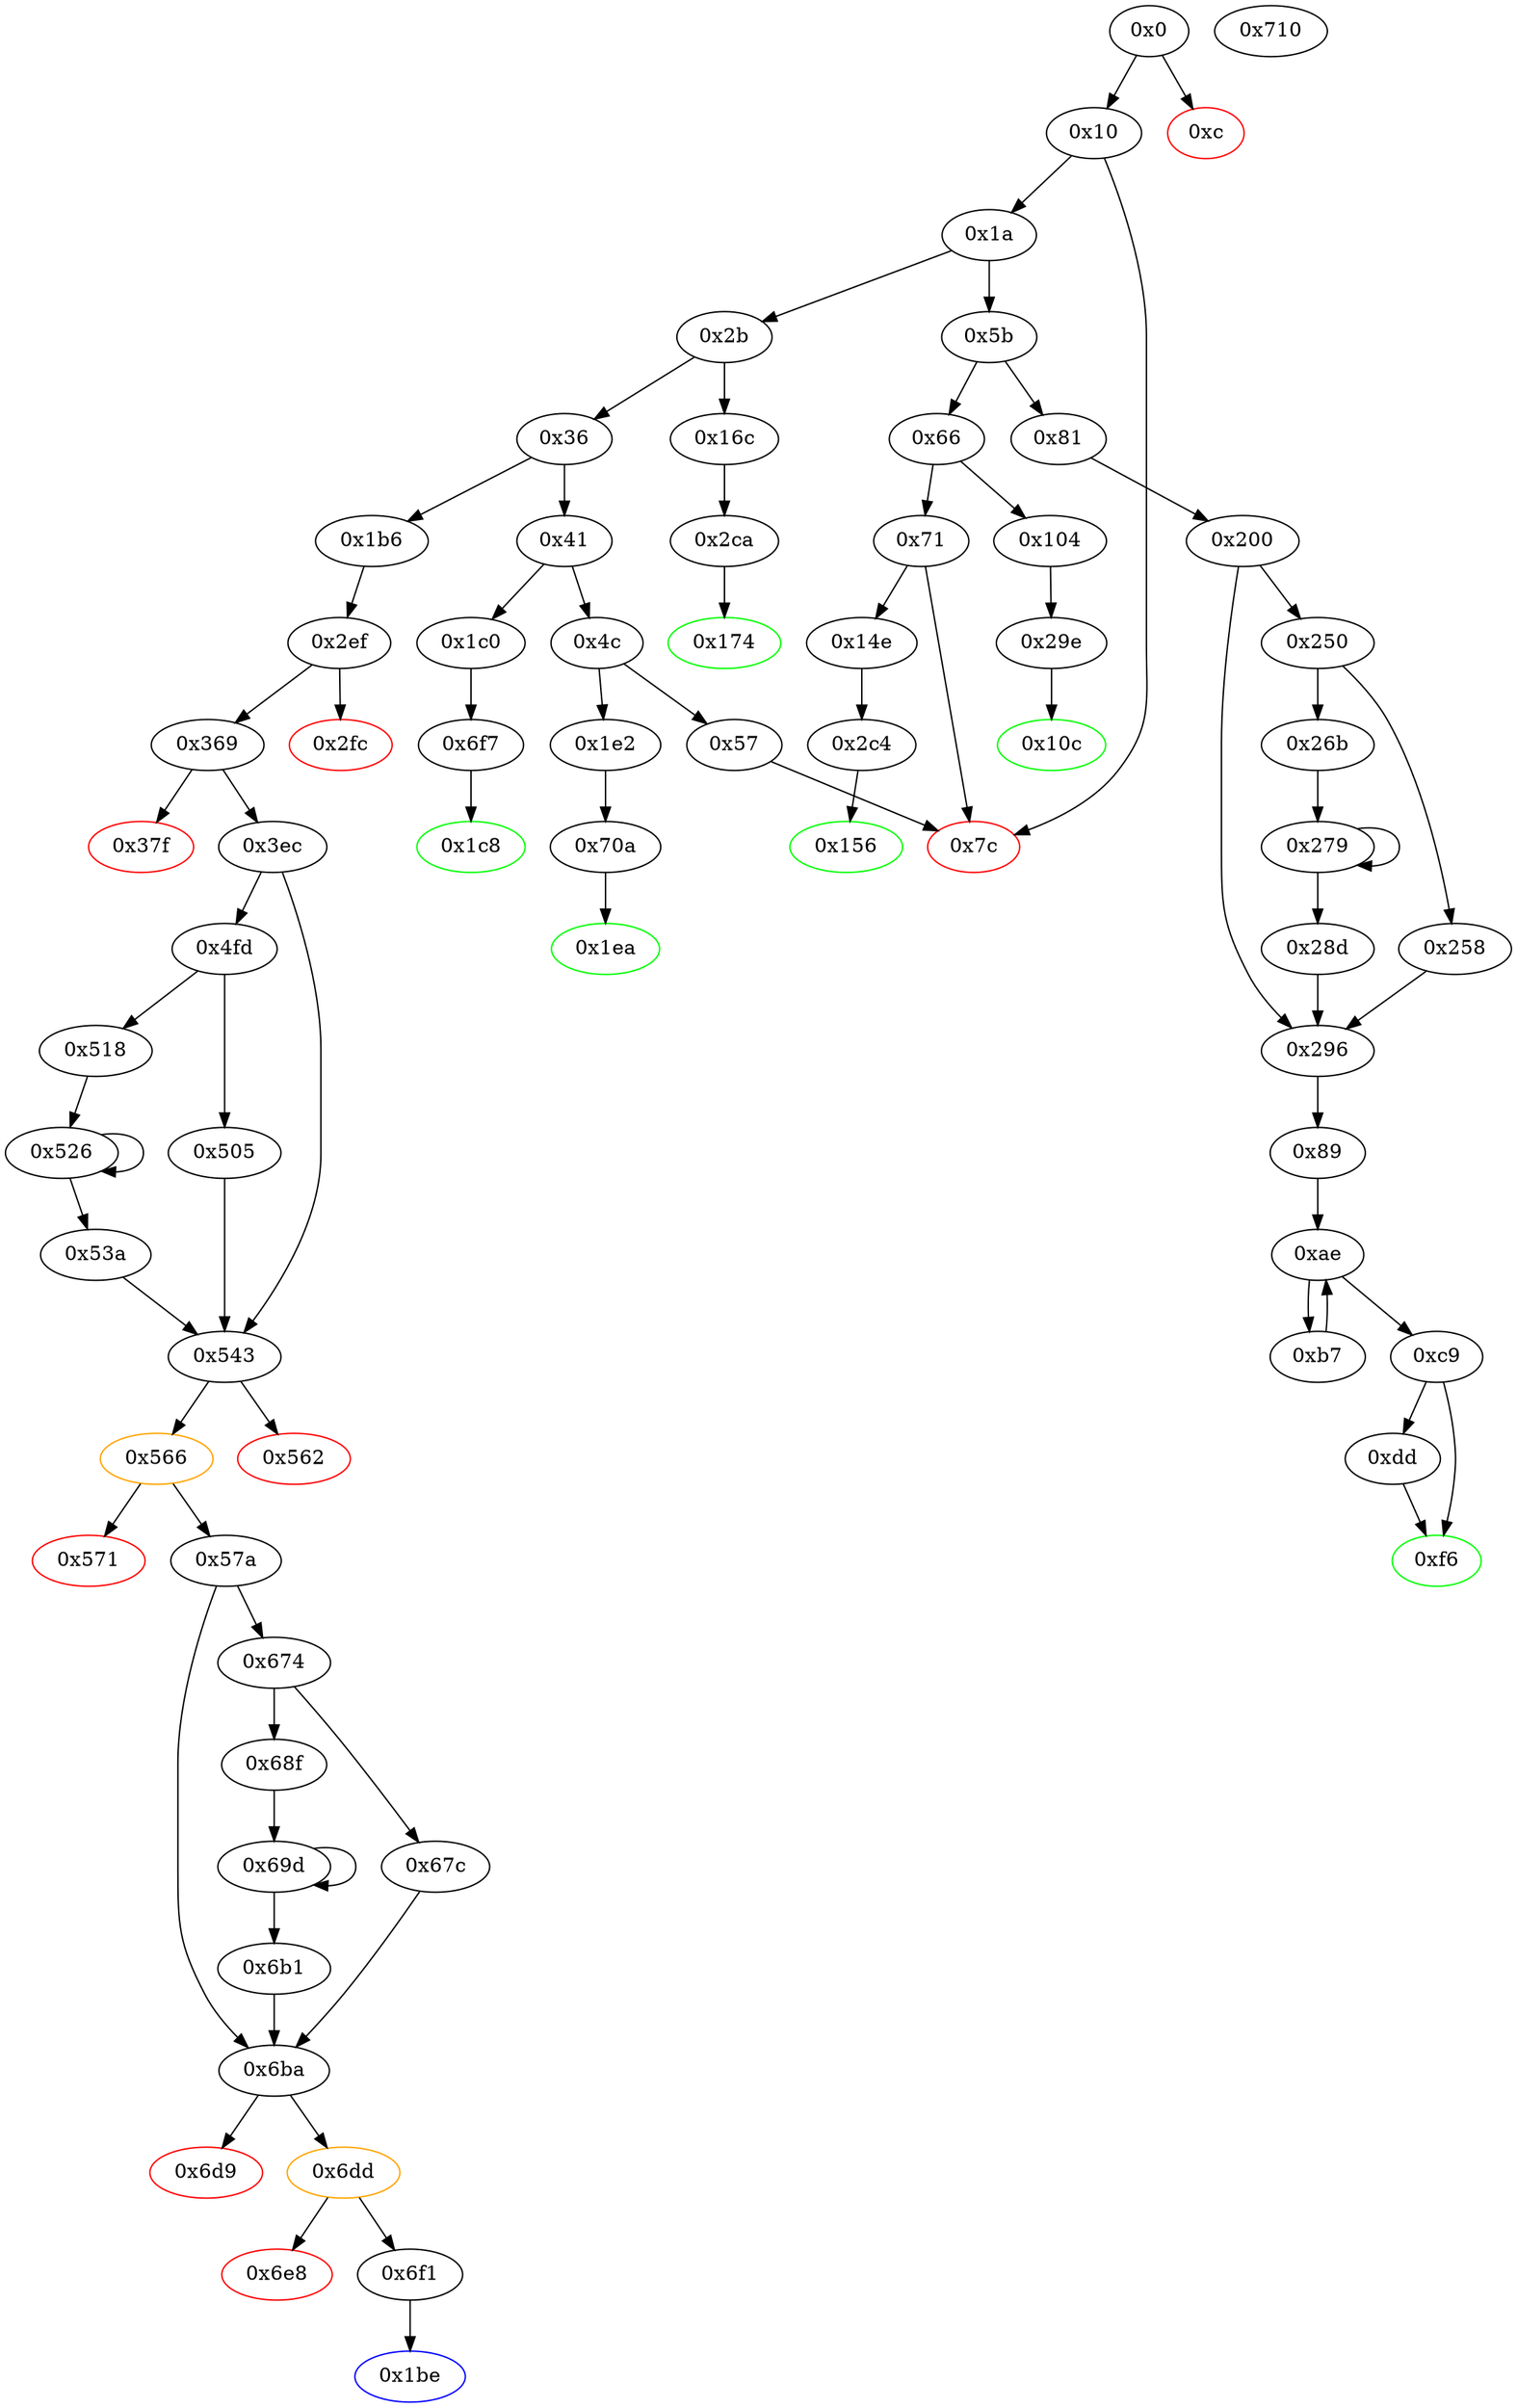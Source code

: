 digraph "" {
"0x2b" [fillcolor=white, id="0x2b", style=filled, tooltip="Block 0x2b\n[0x2b:0x35]\n---\nPredecessors: [0x1a]\nSuccessors: [0x36, 0x16c]\n---\n0x2b DUP1\n0x2c PUSH4 0x8456cb59\n0x31 EQ\n0x32 PUSH2 0x16c\n0x35 JUMPI\n---\n0x2c: V17 = 0x8456cb59\n0x31: V18 = EQ 0x8456cb59 V13\n0x32: V19 = 0x16c\n0x35: JUMPI 0x16c V18\n---\nEntry stack: [V13]\nStack pops: 1\nStack additions: [S0]\nExit stack: [V13]\n\nDef sites:\nV13: {0x1a.0x1f}\n"];
"0x3ec" [fillcolor=white, id="0x3ec", style=filled, tooltip="Block 0x3ec\n[0x3ec:0x4fc]\n---\nPredecessors: [0x369]\nSuccessors: [0x4fd, 0x543]\n---\n0x3ec JUMPDEST\n0x3ed PUSH1 0x1\n0x3ef PUSH1 0x5\n0x3f1 PUSH1 0x0\n0x3f3 PUSH2 0x100\n0x3f6 EXP\n0x3f7 DUP2\n0x3f8 SLOAD\n0x3f9 DUP2\n0x3fa PUSH1 0xff\n0x3fc MUL\n0x3fd NOT\n0x3fe AND\n0x3ff SWAP1\n0x400 DUP4\n0x401 ISZERO\n0x402 ISZERO\n0x403 MUL\n0x404 OR\n0x405 SWAP1\n0x406 SSTORE\n0x407 POP\n0x408 PUSH1 0x0\n0x40a DUP1\n0x40b SWAP1\n0x40c SLOAD\n0x40d SWAP1\n0x40e PUSH2 0x100\n0x411 EXP\n0x412 SWAP1\n0x413 DIV\n0x414 PUSH20 0xffffffffffffffffffffffffffffffffffffffff\n0x429 AND\n0x42a PUSH20 0xffffffffffffffffffffffffffffffffffffffff\n0x43f AND\n0x440 PUSH4 0x46d2fbbb\n0x445 PUSH1 0x1\n0x447 PUSH1 0x0\n0x449 SWAP1\n0x44a SLOAD\n0x44b SWAP1\n0x44c PUSH2 0x100\n0x44f EXP\n0x450 SWAP1\n0x451 DIV\n0x452 PUSH20 0xffffffffffffffffffffffffffffffffffffffff\n0x467 AND\n0x468 PUSH1 0x2\n0x46a SLOAD\n0x46b PUSH1 0x4\n0x46d TIMESTAMP\n0x46e PUSH1 0x40\n0x470 MLOAD\n0x471 DUP6\n0x472 PUSH4 0xffffffff\n0x477 AND\n0x478 PUSH1 0xe0\n0x47a SHL\n0x47b DUP2\n0x47c MSTORE\n0x47d PUSH1 0x4\n0x47f ADD\n0x480 DUP1\n0x481 DUP6\n0x482 PUSH20 0xffffffffffffffffffffffffffffffffffffffff\n0x497 AND\n0x498 PUSH20 0xffffffffffffffffffffffffffffffffffffffff\n0x4ad AND\n0x4ae DUP2\n0x4af MSTORE\n0x4b0 PUSH1 0x20\n0x4b2 ADD\n0x4b3 DUP5\n0x4b4 DUP2\n0x4b5 MSTORE\n0x4b6 PUSH1 0x20\n0x4b8 ADD\n0x4b9 DUP1\n0x4ba PUSH1 0x20\n0x4bc ADD\n0x4bd DUP4\n0x4be DUP2\n0x4bf MSTORE\n0x4c0 PUSH1 0x20\n0x4c2 ADD\n0x4c3 DUP3\n0x4c4 DUP2\n0x4c5 SUB\n0x4c6 DUP3\n0x4c7 MSTORE\n0x4c8 DUP5\n0x4c9 DUP2\n0x4ca DUP2\n0x4cb SLOAD\n0x4cc PUSH1 0x1\n0x4ce DUP2\n0x4cf PUSH1 0x1\n0x4d1 AND\n0x4d2 ISZERO\n0x4d3 PUSH2 0x100\n0x4d6 MUL\n0x4d7 SUB\n0x4d8 AND\n0x4d9 PUSH1 0x2\n0x4db SWAP1\n0x4dc DIV\n0x4dd DUP2\n0x4de MSTORE\n0x4df PUSH1 0x20\n0x4e1 ADD\n0x4e2 SWAP2\n0x4e3 POP\n0x4e4 DUP1\n0x4e5 SLOAD\n0x4e6 PUSH1 0x1\n0x4e8 DUP2\n0x4e9 PUSH1 0x1\n0x4eb AND\n0x4ec ISZERO\n0x4ed PUSH2 0x100\n0x4f0 MUL\n0x4f1 SUB\n0x4f2 AND\n0x4f3 PUSH1 0x2\n0x4f5 SWAP1\n0x4f6 DIV\n0x4f7 DUP1\n0x4f8 ISZERO\n0x4f9 PUSH2 0x543\n0x4fc JUMPI\n---\n0x3ec: JUMPDEST \n0x3ed: V272 = 0x1\n0x3ef: V273 = 0x5\n0x3f1: V274 = 0x0\n0x3f3: V275 = 0x100\n0x3f6: V276 = EXP 0x100 0x0\n0x3f8: V277 = S[0x5]\n0x3fa: V278 = 0xff\n0x3fc: V279 = MUL 0xff 0x1\n0x3fd: V280 = NOT 0xff\n0x3fe: V281 = AND 0xffffffffffffffffffffffffffffffffffffffffffffffffffffffffffffff00 V277\n0x401: V282 = ISZERO 0x1\n0x402: V283 = ISZERO 0x0\n0x403: V284 = MUL 0x1 0x1\n0x404: V285 = OR 0x1 V281\n0x406: S[0x5] = V285\n0x408: V286 = 0x0\n0x40c: V287 = S[0x0]\n0x40e: V288 = 0x100\n0x411: V289 = EXP 0x100 0x0\n0x413: V290 = DIV V287 0x1\n0x414: V291 = 0xffffffffffffffffffffffffffffffffffffffff\n0x429: V292 = AND 0xffffffffffffffffffffffffffffffffffffffff V290\n0x42a: V293 = 0xffffffffffffffffffffffffffffffffffffffff\n0x43f: V294 = AND 0xffffffffffffffffffffffffffffffffffffffff V292\n0x440: V295 = 0x46d2fbbb\n0x445: V296 = 0x1\n0x447: V297 = 0x0\n0x44a: V298 = S[0x1]\n0x44c: V299 = 0x100\n0x44f: V300 = EXP 0x100 0x0\n0x451: V301 = DIV V298 0x1\n0x452: V302 = 0xffffffffffffffffffffffffffffffffffffffff\n0x467: V303 = AND 0xffffffffffffffffffffffffffffffffffffffff V301\n0x468: V304 = 0x2\n0x46a: V305 = S[0x2]\n0x46b: V306 = 0x4\n0x46d: V307 = TIMESTAMP\n0x46e: V308 = 0x40\n0x470: V309 = M[0x40]\n0x472: V310 = 0xffffffff\n0x477: V311 = AND 0xffffffff 0x46d2fbbb\n0x478: V312 = 0xe0\n0x47a: V313 = SHL 0xe0 0x46d2fbbb\n0x47c: M[V309] = 0x46d2fbbb00000000000000000000000000000000000000000000000000000000\n0x47d: V314 = 0x4\n0x47f: V315 = ADD 0x4 V309\n0x482: V316 = 0xffffffffffffffffffffffffffffffffffffffff\n0x497: V317 = AND 0xffffffffffffffffffffffffffffffffffffffff V303\n0x498: V318 = 0xffffffffffffffffffffffffffffffffffffffff\n0x4ad: V319 = AND 0xffffffffffffffffffffffffffffffffffffffff V317\n0x4af: M[V315] = V319\n0x4b0: V320 = 0x20\n0x4b2: V321 = ADD 0x20 V315\n0x4b5: M[V321] = V305\n0x4b6: V322 = 0x20\n0x4b8: V323 = ADD 0x20 V321\n0x4ba: V324 = 0x20\n0x4bc: V325 = ADD 0x20 V323\n0x4bf: M[V325] = V307\n0x4c0: V326 = 0x20\n0x4c2: V327 = ADD 0x20 V325\n0x4c5: V328 = SUB V327 V315\n0x4c7: M[V323] = V328\n0x4cb: V329 = S[0x4]\n0x4cc: V330 = 0x1\n0x4cf: V331 = 0x1\n0x4d1: V332 = AND 0x1 V329\n0x4d2: V333 = ISZERO V332\n0x4d3: V334 = 0x100\n0x4d6: V335 = MUL 0x100 V333\n0x4d7: V336 = SUB V335 0x1\n0x4d8: V337 = AND V336 V329\n0x4d9: V338 = 0x2\n0x4dc: V339 = DIV V337 0x2\n0x4de: M[V327] = V339\n0x4df: V340 = 0x20\n0x4e1: V341 = ADD 0x20 V327\n0x4e5: V342 = S[0x4]\n0x4e6: V343 = 0x1\n0x4e9: V344 = 0x1\n0x4eb: V345 = AND 0x1 V342\n0x4ec: V346 = ISZERO V345\n0x4ed: V347 = 0x100\n0x4f0: V348 = MUL 0x100 V346\n0x4f1: V349 = SUB V348 0x1\n0x4f2: V350 = AND V349 V342\n0x4f3: V351 = 0x2\n0x4f6: V352 = DIV V350 0x2\n0x4f8: V353 = ISZERO V352\n0x4f9: V354 = 0x543\n0x4fc: JUMPI 0x543 V353\n---\nEntry stack: [V13, 0x1be]\nStack pops: 0\nStack additions: [V294, 0x46d2fbbb, V303, V305, 0x4, V307, V315, V323, V341, 0x4, V352]\nExit stack: [V13, 0x1be, V294, 0x46d2fbbb, V303, V305, 0x4, V307, V315, V323, V341, 0x4, V352]\n\nDef sites:\nV13: {0x1a.0x1f}\n0x1be: {0x1b6.0x1b7}\n"];
"0x156" [color=green, fillcolor=white, id="0x156", style=filled, tooltip="Block 0x156\n[0x156:0x16b]\n---\nPredecessors: [0x2c4]\nSuccessors: []\n---\n0x156 JUMPDEST\n0x157 PUSH1 0x40\n0x159 MLOAD\n0x15a DUP1\n0x15b DUP3\n0x15c DUP2\n0x15d MSTORE\n0x15e PUSH1 0x20\n0x160 ADD\n0x161 SWAP2\n0x162 POP\n0x163 POP\n0x164 PUSH1 0x40\n0x166 MLOAD\n0x167 DUP1\n0x168 SWAP2\n0x169 SUB\n0x16a SWAP1\n0x16b RETURN\n---\n0x156: JUMPDEST \n0x157: V98 = 0x40\n0x159: V99 = M[0x40]\n0x15d: M[V99] = V215\n0x15e: V100 = 0x20\n0x160: V101 = ADD 0x20 V99\n0x164: V102 = 0x40\n0x166: V103 = M[0x40]\n0x169: V104 = SUB V101 V103\n0x16b: RETURN V103 V104\n---\nEntry stack: [V13, 0x156, V215]\nStack pops: 1\nStack additions: []\nExit stack: [V13, 0x156]\n\nDef sites:\nV13: {0x1a.0x1f}\n0x156: {0x14e.0x14f}\nV215: {0x2c4.0x2c7}\n"];
"0x6ba" [fillcolor=white, id="0x6ba", style=filled, tooltip="Block 0x6ba\n[0x6ba:0x6d8]\n---\nPredecessors: [0x57a, 0x67c, 0x6b1]\nSuccessors: [0x6d9, 0x6dd]\n---\n0x6ba JUMPDEST\n0x6bb POP\n0x6bc POP\n0x6bd SWAP6\n0x6be POP\n0x6bf POP\n0x6c0 POP\n0x6c1 POP\n0x6c2 POP\n0x6c3 POP\n0x6c4 PUSH1 0x0\n0x6c6 PUSH1 0x40\n0x6c8 MLOAD\n0x6c9 DUP1\n0x6ca DUP4\n0x6cb SUB\n0x6cc DUP2\n0x6cd PUSH1 0x0\n0x6cf DUP8\n0x6d0 DUP1\n0x6d1 EXTCODESIZE\n0x6d2 ISZERO\n0x6d3 DUP1\n0x6d4 ISZERO\n0x6d5 PUSH2 0x6dd\n0x6d8 JUMPI\n---\n0x6ba: JUMPDEST \n0x6c4: V495 = 0x0\n0x6c6: V496 = 0x40\n0x6c8: V497 = M[0x40]\n0x6cb: V498 = SUB S2 V497\n0x6cd: V499 = 0x0\n0x6d1: V500 = EXTCODESIZE V408\n0x6d2: V501 = ISZERO V500\n0x6d4: V502 = ISZERO V501\n0x6d5: V503 = 0x6dd\n0x6d8: JUMPI 0x6dd V502\n---\nEntry stack: [V13, 0x1be, V408, 0x168ccd67, V417, V419, 0x4, V421, V429, V437, S2, S1, S0]\nStack pops: 11\nStack additions: [S10, S9, S2, 0x0, V497, V498, V497, 0x0, S10, V501]\nExit stack: [V13, 0x1be, V408, 0x168ccd67, S2, 0x0, V497, V498, V497, 0x0, V408, V501]\n\nDef sites:\nV13: {0x1a.0x1f}\n0x1be: {0x1b6.0x1b7}\nV408: {0x57a.0x5b6}\n0x168ccd67: {0x57a.0x5b7}\nV417: {0x57a.0x5de}\nV419: {0x57a.0x5e1}\n0x4: {0x57a.0x5e2}\nV421: {0x57a.0x5e4}\nV429: {0x57a.0x5f6}\nV437: {0x57a.0x62f}\nS2: {0x6b1.0x6b8, 0x57a.0x658, 0x67c.0x689}\nS1: {0x57a.0x5e2, 0x69d.0x6a5}\nS0: {0x57a.0x66d, 0x68f.0x691}\n"];
"0x57a" [fillcolor=white, id="0x57a", style=filled, tooltip="Block 0x57a\n[0x57a:0x673]\n---\nPredecessors: [0x566]\nSuccessors: [0x674, 0x6ba]\n---\n0x57a JUMPDEST\n0x57b POP\n0x57c POP\n0x57d POP\n0x57e POP\n0x57f PUSH1 0x0\n0x581 DUP1\n0x582 SWAP1\n0x583 SLOAD\n0x584 SWAP1\n0x585 PUSH2 0x100\n0x588 EXP\n0x589 SWAP1\n0x58a DIV\n0x58b PUSH20 0xffffffffffffffffffffffffffffffffffffffff\n0x5a0 AND\n0x5a1 PUSH20 0xffffffffffffffffffffffffffffffffffffffff\n0x5b6 AND\n0x5b7 PUSH4 0x168ccd67\n0x5bc PUSH1 0x1\n0x5be PUSH1 0x0\n0x5c0 SWAP1\n0x5c1 SLOAD\n0x5c2 SWAP1\n0x5c3 PUSH2 0x100\n0x5c6 EXP\n0x5c7 SWAP1\n0x5c8 DIV\n0x5c9 PUSH20 0xffffffffffffffffffffffffffffffffffffffff\n0x5de AND\n0x5df PUSH1 0x2\n0x5e1 SLOAD\n0x5e2 PUSH1 0x4\n0x5e4 TIMESTAMP\n0x5e5 PUSH1 0x40\n0x5e7 MLOAD\n0x5e8 DUP6\n0x5e9 PUSH4 0xffffffff\n0x5ee AND\n0x5ef PUSH1 0xe0\n0x5f1 SHL\n0x5f2 DUP2\n0x5f3 MSTORE\n0x5f4 PUSH1 0x4\n0x5f6 ADD\n0x5f7 DUP1\n0x5f8 DUP6\n0x5f9 PUSH20 0xffffffffffffffffffffffffffffffffffffffff\n0x60e AND\n0x60f PUSH20 0xffffffffffffffffffffffffffffffffffffffff\n0x624 AND\n0x625 DUP2\n0x626 MSTORE\n0x627 PUSH1 0x20\n0x629 ADD\n0x62a DUP5\n0x62b DUP2\n0x62c MSTORE\n0x62d PUSH1 0x20\n0x62f ADD\n0x630 DUP1\n0x631 PUSH1 0x20\n0x633 ADD\n0x634 DUP4\n0x635 DUP2\n0x636 MSTORE\n0x637 PUSH1 0x20\n0x639 ADD\n0x63a DUP3\n0x63b DUP2\n0x63c SUB\n0x63d DUP3\n0x63e MSTORE\n0x63f DUP5\n0x640 DUP2\n0x641 DUP2\n0x642 SLOAD\n0x643 PUSH1 0x1\n0x645 DUP2\n0x646 PUSH1 0x1\n0x648 AND\n0x649 ISZERO\n0x64a PUSH2 0x100\n0x64d MUL\n0x64e SUB\n0x64f AND\n0x650 PUSH1 0x2\n0x652 SWAP1\n0x653 DIV\n0x654 DUP2\n0x655 MSTORE\n0x656 PUSH1 0x20\n0x658 ADD\n0x659 SWAP2\n0x65a POP\n0x65b DUP1\n0x65c SLOAD\n0x65d PUSH1 0x1\n0x65f DUP2\n0x660 PUSH1 0x1\n0x662 AND\n0x663 ISZERO\n0x664 PUSH2 0x100\n0x667 MUL\n0x668 SUB\n0x669 AND\n0x66a PUSH1 0x2\n0x66c SWAP1\n0x66d DIV\n0x66e DUP1\n0x66f ISZERO\n0x670 PUSH2 0x6ba\n0x673 JUMPI\n---\n0x57a: JUMPDEST \n0x57f: V400 = 0x0\n0x583: V401 = S[0x0]\n0x585: V402 = 0x100\n0x588: V403 = EXP 0x100 0x0\n0x58a: V404 = DIV V401 0x1\n0x58b: V405 = 0xffffffffffffffffffffffffffffffffffffffff\n0x5a0: V406 = AND 0xffffffffffffffffffffffffffffffffffffffff V404\n0x5a1: V407 = 0xffffffffffffffffffffffffffffffffffffffff\n0x5b6: V408 = AND 0xffffffffffffffffffffffffffffffffffffffff V406\n0x5b7: V409 = 0x168ccd67\n0x5bc: V410 = 0x1\n0x5be: V411 = 0x0\n0x5c1: V412 = S[0x1]\n0x5c3: V413 = 0x100\n0x5c6: V414 = EXP 0x100 0x0\n0x5c8: V415 = DIV V412 0x1\n0x5c9: V416 = 0xffffffffffffffffffffffffffffffffffffffff\n0x5de: V417 = AND 0xffffffffffffffffffffffffffffffffffffffff V415\n0x5df: V418 = 0x2\n0x5e1: V419 = S[0x2]\n0x5e2: V420 = 0x4\n0x5e4: V421 = TIMESTAMP\n0x5e5: V422 = 0x40\n0x5e7: V423 = M[0x40]\n0x5e9: V424 = 0xffffffff\n0x5ee: V425 = AND 0xffffffff 0x168ccd67\n0x5ef: V426 = 0xe0\n0x5f1: V427 = SHL 0xe0 0x168ccd67\n0x5f3: M[V423] = 0x168ccd6700000000000000000000000000000000000000000000000000000000\n0x5f4: V428 = 0x4\n0x5f6: V429 = ADD 0x4 V423\n0x5f9: V430 = 0xffffffffffffffffffffffffffffffffffffffff\n0x60e: V431 = AND 0xffffffffffffffffffffffffffffffffffffffff V417\n0x60f: V432 = 0xffffffffffffffffffffffffffffffffffffffff\n0x624: V433 = AND 0xffffffffffffffffffffffffffffffffffffffff V431\n0x626: M[V429] = V433\n0x627: V434 = 0x20\n0x629: V435 = ADD 0x20 V429\n0x62c: M[V435] = V419\n0x62d: V436 = 0x20\n0x62f: V437 = ADD 0x20 V435\n0x631: V438 = 0x20\n0x633: V439 = ADD 0x20 V437\n0x636: M[V439] = V421\n0x637: V440 = 0x20\n0x639: V441 = ADD 0x20 V439\n0x63c: V442 = SUB V441 V429\n0x63e: M[V437] = V442\n0x642: V443 = S[0x4]\n0x643: V444 = 0x1\n0x646: V445 = 0x1\n0x648: V446 = AND 0x1 V443\n0x649: V447 = ISZERO V446\n0x64a: V448 = 0x100\n0x64d: V449 = MUL 0x100 V447\n0x64e: V450 = SUB V449 0x1\n0x64f: V451 = AND V450 V443\n0x650: V452 = 0x2\n0x653: V453 = DIV V451 0x2\n0x655: M[V441] = V453\n0x656: V454 = 0x20\n0x658: V455 = ADD 0x20 V441\n0x65c: V456 = S[0x4]\n0x65d: V457 = 0x1\n0x660: V458 = 0x1\n0x662: V459 = AND 0x1 V456\n0x663: V460 = ISZERO V459\n0x664: V461 = 0x100\n0x667: V462 = MUL 0x100 V460\n0x668: V463 = SUB V462 0x1\n0x669: V464 = AND V463 V456\n0x66a: V465 = 0x2\n0x66d: V466 = DIV V464 0x2\n0x66f: V467 = ISZERO V466\n0x670: V468 = 0x6ba\n0x673: JUMPI 0x6ba V467\n---\nEntry stack: [V13, 0x1be, V294, 0x46d2fbbb, S1, V393]\nStack pops: 4\nStack additions: [V408, 0x168ccd67, V417, V419, 0x4, V421, V429, V437, V455, 0x4, V466]\nExit stack: [V13, 0x1be, V408, 0x168ccd67, V417, V419, 0x4, V421, V429, V437, V455, 0x4, V466]\n\nDef sites:\nV13: {0x1a.0x1f}\n0x1be: {0x1b6.0x1b7}\nV294: {0x3ec.0x43f}\n0x46d2fbbb: {0x3ec.0x440}\nS1: {0x53a.0x541, 0x505.0x512, 0x3ec.0x4e1}\nV393: {0x566.0x56a}\n"];
"0xdd" [fillcolor=white, id="0xdd", style=filled, tooltip="Block 0xdd\n[0xdd:0xf5]\n---\nPredecessors: [0xc9]\nSuccessors: [0xf6]\n---\n0xdd DUP1\n0xde DUP3\n0xdf SUB\n0xe0 DUP1\n0xe1 MLOAD\n0xe2 PUSH1 0x1\n0xe4 DUP4\n0xe5 PUSH1 0x20\n0xe7 SUB\n0xe8 PUSH2 0x100\n0xeb EXP\n0xec SUB\n0xed NOT\n0xee AND\n0xef DUP2\n0xf0 MSTORE\n0xf1 PUSH1 0x20\n0xf3 ADD\n0xf4 SWAP2\n0xf5 POP\n---\n0xdf: V68 = SUB V63 V65\n0xe1: V69 = M[V68]\n0xe2: V70 = 0x1\n0xe5: V71 = 0x20\n0xe7: V72 = SUB 0x20 V65\n0xe8: V73 = 0x100\n0xeb: V74 = EXP 0x100 V72\n0xec: V75 = SUB V74 0x1\n0xed: V76 = NOT V75\n0xee: V77 = AND V76 V69\n0xf0: M[V68] = V77\n0xf1: V78 = 0x20\n0xf3: V79 = ADD 0x20 V68\n---\nEntry stack: [V13, 0x89, V162, V43, V43, V63, V65]\nStack pops: 2\nStack additions: [V79, S0]\nExit stack: [V13, 0x89, V162, V43, V43, V79, V65]\n\nDef sites:\nV13: {0x1a.0x1f}\n0x89: {0x81.0x82}\nV162: {0x200.0x225}\nV43: {0x89.0x8c}\nV43: {0x89.0x8c}\nV63: {0xc9.0xd2}\nV65: {0xc9.0xd6}\n"];
"0x28d" [fillcolor=white, id="0x28d", style=filled, tooltip="Block 0x28d\n[0x28d:0x295]\n---\nPredecessors: [0x279]\nSuccessors: [0x296]\n---\n0x28d DUP3\n0x28e SWAP1\n0x28f SUB\n0x290 PUSH1 0x1f\n0x292 AND\n0x293 DUP3\n0x294 ADD\n0x295 SWAP2\n---\n0x28f: V202 = SUB V199 V190\n0x290: V203 = 0x1f\n0x292: V204 = AND 0x1f V202\n0x294: V205 = ADD V190 V204\n---\nEntry stack: [V13, 0x89, V162, 0x4, V153, V190, V197, V199]\nStack pops: 3\nStack additions: [V205, S1, S2]\nExit stack: [V13, 0x89, V162, 0x4, V153, V205, V197, V190]\n\nDef sites:\nV13: {0x1a.0x1f}\n0x89: {0x81.0x82}\nV162: {0x200.0x225}\n0x4: {0x200.0x201}\nV153: {0x200.0x215}\nV190: {0x26b.0x26d}\nV197: {0x279.0x281}\nV199: {0x279.0x285}\n"];
"0x14e" [fillcolor=white, id="0x14e", style=filled, tooltip="Block 0x14e\n[0x14e:0x155]\n---\nPredecessors: [0x71]\nSuccessors: [0x2c4]\n---\n0x14e JUMPDEST\n0x14f PUSH2 0x156\n0x152 PUSH2 0x2c4\n0x155 JUMP\n---\n0x14e: JUMPDEST \n0x14f: V96 = 0x156\n0x152: V97 = 0x2c4\n0x155: JUMP 0x2c4\n---\nEntry stack: [V13]\nStack pops: 0\nStack additions: [0x156]\nExit stack: [V13, 0x156]\n\nDef sites:\nV13: {0x1a.0x1f}\n"];
"0x6d9" [color=red, fillcolor=white, id="0x6d9", style=filled, tooltip="Block 0x6d9\n[0x6d9:0x6dc]\n---\nPredecessors: [0x6ba]\nSuccessors: []\n---\n0x6d9 PUSH1 0x0\n0x6db DUP1\n0x6dc REVERT\n---\n0x6d9: V504 = 0x0\n0x6dc: REVERT 0x0 0x0\n---\nEntry stack: [V13, 0x1be, V408, 0x168ccd67, S7, 0x0, V497, V498, V497, 0x0, V408, V501]\nStack pops: 0\nStack additions: []\nExit stack: [V13, 0x1be, V408, 0x168ccd67, S7, 0x0, V497, V498, V497, 0x0, V408, V501]\n\nDef sites:\nV13: {0x1a.0x1f}\n0x1be: {0x1b6.0x1b7}\nV408: {0x57a.0x5b6}\n0x168ccd67: {0x57a.0x5b7}\nS7: {0x6b1.0x6b8, 0x57a.0x658, 0x67c.0x689}\n0x0: {0x6ba.0x6c4}\nV497: {0x6ba.0x6c8}\nV498: {0x6ba.0x6cb}\nV497: {0x6ba.0x6c8}\n0x0: {0x6ba.0x6cd}\nV408: {0x57a.0x5b6}\nV501: {0x6ba.0x6d2}\n"];
"0x66" [fillcolor=white, id="0x66", style=filled, tooltip="Block 0x66\n[0x66:0x70]\n---\nPredecessors: [0x5b]\nSuccessors: [0x71, 0x104]\n---\n0x66 DUP1\n0x67 PUSH4 0xa7a1c4d\n0x6c EQ\n0x6d PUSH2 0x104\n0x70 JUMPI\n---\n0x67: V33 = 0xa7a1c4d\n0x6c: V34 = EQ 0xa7a1c4d V13\n0x6d: V35 = 0x104\n0x70: JUMPI 0x104 V34\n---\nEntry stack: [V13]\nStack pops: 1\nStack additions: [S0]\nExit stack: [V13]\n\nDef sites:\nV13: {0x1a.0x1f}\n"];
"0x200" [fillcolor=white, id="0x200", style=filled, tooltip="Block 0x200\n[0x200:0x24f]\n---\nPredecessors: [0x81]\nSuccessors: [0x250, 0x296]\n---\n0x200 JUMPDEST\n0x201 PUSH1 0x4\n0x203 DUP1\n0x204 SLOAD\n0x205 PUSH1 0x1\n0x207 DUP2\n0x208 PUSH1 0x1\n0x20a AND\n0x20b ISZERO\n0x20c PUSH2 0x100\n0x20f MUL\n0x210 SUB\n0x211 AND\n0x212 PUSH1 0x2\n0x214 SWAP1\n0x215 DIV\n0x216 DUP1\n0x217 PUSH1 0x1f\n0x219 ADD\n0x21a PUSH1 0x20\n0x21c DUP1\n0x21d SWAP2\n0x21e DIV\n0x21f MUL\n0x220 PUSH1 0x20\n0x222 ADD\n0x223 PUSH1 0x40\n0x225 MLOAD\n0x226 SWAP1\n0x227 DUP2\n0x228 ADD\n0x229 PUSH1 0x40\n0x22b MSTORE\n0x22c DUP1\n0x22d SWAP3\n0x22e SWAP2\n0x22f SWAP1\n0x230 DUP2\n0x231 DUP2\n0x232 MSTORE\n0x233 PUSH1 0x20\n0x235 ADD\n0x236 DUP3\n0x237 DUP1\n0x238 SLOAD\n0x239 PUSH1 0x1\n0x23b DUP2\n0x23c PUSH1 0x1\n0x23e AND\n0x23f ISZERO\n0x240 PUSH2 0x100\n0x243 MUL\n0x244 SUB\n0x245 AND\n0x246 PUSH1 0x2\n0x248 SWAP1\n0x249 DIV\n0x24a DUP1\n0x24b ISZERO\n0x24c PUSH2 0x296\n0x24f JUMPI\n---\n0x200: JUMPDEST \n0x201: V142 = 0x4\n0x204: V143 = S[0x4]\n0x205: V144 = 0x1\n0x208: V145 = 0x1\n0x20a: V146 = AND 0x1 V143\n0x20b: V147 = ISZERO V146\n0x20c: V148 = 0x100\n0x20f: V149 = MUL 0x100 V147\n0x210: V150 = SUB V149 0x1\n0x211: V151 = AND V150 V143\n0x212: V152 = 0x2\n0x215: V153 = DIV V151 0x2\n0x217: V154 = 0x1f\n0x219: V155 = ADD 0x1f V153\n0x21a: V156 = 0x20\n0x21e: V157 = DIV V155 0x20\n0x21f: V158 = MUL V157 0x20\n0x220: V159 = 0x20\n0x222: V160 = ADD 0x20 V158\n0x223: V161 = 0x40\n0x225: V162 = M[0x40]\n0x228: V163 = ADD V162 V160\n0x229: V164 = 0x40\n0x22b: M[0x40] = V163\n0x232: M[V162] = V153\n0x233: V165 = 0x20\n0x235: V166 = ADD 0x20 V162\n0x238: V167 = S[0x4]\n0x239: V168 = 0x1\n0x23c: V169 = 0x1\n0x23e: V170 = AND 0x1 V167\n0x23f: V171 = ISZERO V170\n0x240: V172 = 0x100\n0x243: V173 = MUL 0x100 V171\n0x244: V174 = SUB V173 0x1\n0x245: V175 = AND V174 V167\n0x246: V176 = 0x2\n0x249: V177 = DIV V175 0x2\n0x24b: V178 = ISZERO V177\n0x24c: V179 = 0x296\n0x24f: JUMPI 0x296 V178\n---\nEntry stack: [V13, 0x89]\nStack pops: 0\nStack additions: [V162, 0x4, V153, V166, 0x4, V177]\nExit stack: [V13, 0x89, V162, 0x4, V153, V166, 0x4, V177]\n\nDef sites:\nV13: {0x1a.0x1f}\n0x89: {0x81.0x82}\n"];
"0x2c4" [fillcolor=white, id="0x2c4", style=filled, tooltip="Block 0x2c4\n[0x2c4:0x2c9]\n---\nPredecessors: [0x14e]\nSuccessors: [0x156]\n---\n0x2c4 JUMPDEST\n0x2c5 PUSH1 0x2\n0x2c7 SLOAD\n0x2c8 DUP2\n0x2c9 JUMP\n---\n0x2c4: JUMPDEST \n0x2c5: V214 = 0x2\n0x2c7: V215 = S[0x2]\n0x2c9: JUMP 0x156\n---\nEntry stack: [V13, 0x156]\nStack pops: 1\nStack additions: [S0, V215]\nExit stack: [V13, 0x156, V215]\n\nDef sites:\nV13: {0x1a.0x1f}\n0x156: {0x14e.0x14f}\n"];
"0x1a" [fillcolor=white, id="0x1a", style=filled, tooltip="Block 0x1a\n[0x1a:0x2a]\n---\nPredecessors: [0x10]\nSuccessors: [0x2b, 0x5b]\n---\n0x1a PUSH1 0x0\n0x1c CALLDATALOAD\n0x1d PUSH1 0xe0\n0x1f SHR\n0x20 DUP1\n0x21 PUSH4 0x8456cb59\n0x26 GT\n0x27 PUSH2 0x5b\n0x2a JUMPI\n---\n0x1a: V10 = 0x0\n0x1c: V11 = CALLDATALOAD 0x0\n0x1d: V12 = 0xe0\n0x1f: V13 = SHR 0xe0 V11\n0x21: V14 = 0x8456cb59\n0x26: V15 = GT 0x8456cb59 V13\n0x27: V16 = 0x5b\n0x2a: JUMPI 0x5b V15\n---\nEntry stack: []\nStack pops: 0\nStack additions: [V13]\nExit stack: [V13]\n\nDef sites:\n"];
"0x710" [fillcolor=white, id="0x710", style=filled, tooltip="Block 0x710\n[0x710:0x744]\n---\nPredecessors: []\nSuccessors: []\n---\n0x710 INVALID\n0x711 LOG2\n0x712 PUSH6 0x627a7a723158\n0x719 SHA3\n0x71a DUP2\n0x71b MISSING 0xf7\n0x71c DUP3\n0x71d MISSING 0xad\n0x71e MISSING 0xec\n0x71f MISSING 0xdc\n0x720 MISSING 0xe6\n0x721 PUSH20 0x712578207f95cb58b1ac1462921c9f2ac8e6d800\n0x736 ISZERO\n0x737 MISSING 0xd1\n0x738 MLOAD\n0x739 MISSING 0xe9\n0x73a PUSH5 0x736f6c6343\n0x740 STOP\n0x741 SDIV\n0x742 MISSING 0xc\n0x743 STOP\n0x744 ORIGIN\n---\n0x710: INVALID \n0x711: LOG S0 S1 S2 S3\n0x712: V524 = 0x627a7a723158\n0x719: V525 = SHA3 0x627a7a723158 S4\n0x71b: MISSING 0xf7\n0x71d: MISSING 0xad\n0x71e: MISSING 0xec\n0x71f: MISSING 0xdc\n0x720: MISSING 0xe6\n0x721: V526 = 0x712578207f95cb58b1ac1462921c9f2ac8e6d800\n0x736: V527 = ISZERO 0x712578207f95cb58b1ac1462921c9f2ac8e6d800\n0x737: MISSING 0xd1\n0x738: V528 = M[S0]\n0x739: MISSING 0xe9\n0x73a: V529 = 0x736f6c6343\n0x740: STOP \n0x741: V530 = SDIV S0 S1\n0x742: MISSING 0xc\n0x743: STOP \n0x744: V531 = ORIGIN\n---\nEntry stack: []\nStack pops: 0\nStack additions: [S5, V525, S5, S2, S0, S1, S2, 0x0, V528, 0x736f6c6343, V530, V531]\nExit stack: []\n\nDef sites:\n"];
"0x0" [fillcolor=white, id="0x0", style=filled, tooltip="Block 0x0\n[0x0:0xb]\n---\nPredecessors: []\nSuccessors: [0xc, 0x10]\n---\n0x0 PUSH1 0x80\n0x2 PUSH1 0x40\n0x4 MSTORE\n0x5 CALLVALUE\n0x6 DUP1\n0x7 ISZERO\n0x8 PUSH2 0x10\n0xb JUMPI\n---\n0x0: V0 = 0x80\n0x2: V1 = 0x40\n0x4: M[0x40] = 0x80\n0x5: V2 = CALLVALUE\n0x7: V3 = ISZERO V2\n0x8: V4 = 0x10\n0xb: JUMPI 0x10 V3\n---\nEntry stack: []\nStack pops: 0\nStack additions: [V2]\nExit stack: [V2]\n\nDef sites:\n"];
"0xb7" [fillcolor=white, id="0xb7", style=filled, tooltip="Block 0xb7\n[0xb7:0xc8]\n---\nPredecessors: [0xae]\nSuccessors: [0xae]\n---\n0xb7 DUP1\n0xb8 DUP3\n0xb9 ADD\n0xba MLOAD\n0xbb DUP2\n0xbc DUP5\n0xbd ADD\n0xbe MSTORE\n0xbf PUSH1 0x20\n0xc1 DUP2\n0xc2 ADD\n0xc3 SWAP1\n0xc4 POP\n0xc5 PUSH2 0xae\n0xc8 JUMP\n---\n0xb9: V57 = ADD V52 S0\n0xba: V58 = M[V57]\n0xbd: V59 = ADD V49 S0\n0xbe: M[V59] = V58\n0xbf: V60 = 0x20\n0xc2: V61 = ADD S0 0x20\n0xc5: V62 = 0xae\n0xc8: JUMP 0xae\n---\nEntry stack: [V13, 0x89, V162, V43, V43, V49, V52, V50, V50, V49, V52, S0]\nStack pops: 3\nStack additions: [S2, S1, V61]\nExit stack: [V13, 0x89, V162, V43, V43, V49, V52, V50, V50, V49, V52, V61]\n\nDef sites:\nV13: {0x1a.0x1f}\n0x89: {0x81.0x82}\nV162: {0x200.0x225}\nV43: {0x89.0x8c}\nV43: {0x89.0x8c}\nV49: {0x89.0x9f}\nV52: {0x89.0xa7}\nV50: {0x89.0xa3}\nV50: {0x89.0xa3}\nV49: {0x89.0x9f}\nV52: {0x89.0xa7}\nS0: {0x89.0xac, 0xb7.0xc2}\n"];
"0x543" [fillcolor=white, id="0x543", style=filled, tooltip="Block 0x543\n[0x543:0x561]\n---\nPredecessors: [0x3ec, 0x505, 0x53a]\nSuccessors: [0x562, 0x566]\n---\n0x543 JUMPDEST\n0x544 POP\n0x545 POP\n0x546 SWAP6\n0x547 POP\n0x548 POP\n0x549 POP\n0x54a POP\n0x54b POP\n0x54c POP\n0x54d PUSH1 0x0\n0x54f PUSH1 0x40\n0x551 MLOAD\n0x552 DUP1\n0x553 DUP4\n0x554 SUB\n0x555 DUP2\n0x556 PUSH1 0x0\n0x558 DUP8\n0x559 DUP1\n0x55a EXTCODESIZE\n0x55b ISZERO\n0x55c DUP1\n0x55d ISZERO\n0x55e PUSH2 0x566\n0x561 JUMPI\n---\n0x543: JUMPDEST \n0x54d: V381 = 0x0\n0x54f: V382 = 0x40\n0x551: V383 = M[0x40]\n0x554: V384 = SUB S2 V383\n0x556: V385 = 0x0\n0x55a: V386 = EXTCODESIZE V294\n0x55b: V387 = ISZERO V386\n0x55d: V388 = ISZERO V387\n0x55e: V389 = 0x566\n0x561: JUMPI 0x566 V388\n---\nEntry stack: [V13, 0x1be, V294, 0x46d2fbbb, V303, V305, 0x4, V307, V315, V323, S2, S1, S0]\nStack pops: 11\nStack additions: [S10, S9, S2, 0x0, V383, V384, V383, 0x0, S10, V387]\nExit stack: [V13, 0x1be, V294, 0x46d2fbbb, S2, 0x0, V383, V384, V383, 0x0, V294, V387]\n\nDef sites:\nV13: {0x1a.0x1f}\n0x1be: {0x1b6.0x1b7}\nV294: {0x3ec.0x43f}\n0x46d2fbbb: {0x3ec.0x440}\nV303: {0x3ec.0x467}\nV305: {0x3ec.0x46a}\n0x4: {0x3ec.0x46b}\nV307: {0x3ec.0x46d}\nV315: {0x3ec.0x47f}\nV323: {0x3ec.0x4b8}\nS2: {0x53a.0x541, 0x505.0x512, 0x3ec.0x4e1}\nS1: {0x3ec.0x46b, 0x526.0x52e}\nS0: {0x518.0x51a, 0x3ec.0x4f6}\n"];
"0x41" [fillcolor=white, id="0x41", style=filled, tooltip="Block 0x41\n[0x41:0x4b]\n---\nPredecessors: [0x36]\nSuccessors: [0x4c, 0x1c0]\n---\n0x41 DUP1\n0x42 PUSH4 0xae8421e1\n0x47 EQ\n0x48 PUSH2 0x1c0\n0x4b JUMPI\n---\n0x42: V23 = 0xae8421e1\n0x47: V24 = EQ 0xae8421e1 V13\n0x48: V25 = 0x1c0\n0x4b: JUMPI 0x1c0 V24\n---\nEntry stack: [V13]\nStack pops: 1\nStack additions: [S0]\nExit stack: [V13]\n\nDef sites:\nV13: {0x1a.0x1f}\n"];
"0x10" [fillcolor=white, id="0x10", style=filled, tooltip="Block 0x10\n[0x10:0x19]\n---\nPredecessors: [0x0]\nSuccessors: [0x1a, 0x7c]\n---\n0x10 JUMPDEST\n0x11 POP\n0x12 PUSH1 0x4\n0x14 CALLDATASIZE\n0x15 LT\n0x16 PUSH2 0x7c\n0x19 JUMPI\n---\n0x10: JUMPDEST \n0x12: V6 = 0x4\n0x14: V7 = CALLDATASIZE\n0x15: V8 = LT V7 0x4\n0x16: V9 = 0x7c\n0x19: JUMPI 0x7c V8\n---\nEntry stack: [V2]\nStack pops: 1\nStack additions: []\nExit stack: []\n\nDef sites:\nV2: {0x0.0x5}\n"];
"0x174" [color=green, fillcolor=white, id="0x174", style=filled, tooltip="Block 0x174\n[0x174:0x1b5]\n---\nPredecessors: [0x2ca]\nSuccessors: []\n---\n0x174 JUMPDEST\n0x175 PUSH1 0x40\n0x177 MLOAD\n0x178 DUP1\n0x179 DUP3\n0x17a PUSH20 0xffffffffffffffffffffffffffffffffffffffff\n0x18f AND\n0x190 PUSH20 0xffffffffffffffffffffffffffffffffffffffff\n0x1a5 AND\n0x1a6 DUP2\n0x1a7 MSTORE\n0x1a8 PUSH1 0x20\n0x1aa ADD\n0x1ab SWAP2\n0x1ac POP\n0x1ad POP\n0x1ae PUSH1 0x40\n0x1b0 MLOAD\n0x1b1 DUP1\n0x1b2 SWAP2\n0x1b3 SUB\n0x1b4 SWAP1\n0x1b5 RETURN\n---\n0x174: JUMPDEST \n0x175: V107 = 0x40\n0x177: V108 = M[0x40]\n0x17a: V109 = 0xffffffffffffffffffffffffffffffffffffffff\n0x18f: V110 = AND 0xffffffffffffffffffffffffffffffffffffffff V222\n0x190: V111 = 0xffffffffffffffffffffffffffffffffffffffff\n0x1a5: V112 = AND 0xffffffffffffffffffffffffffffffffffffffff V110\n0x1a7: M[V108] = V112\n0x1a8: V113 = 0x20\n0x1aa: V114 = ADD 0x20 V108\n0x1ae: V115 = 0x40\n0x1b0: V116 = M[0x40]\n0x1b3: V117 = SUB V114 V116\n0x1b5: RETURN V116 V117\n---\nEntry stack: [V13, 0x174, V222]\nStack pops: 1\nStack additions: []\nExit stack: [V13, 0x174]\n\nDef sites:\nV13: {0x1a.0x1f}\n0x174: {0x16c.0x16d}\nV222: {0x2ca.0x2ec}\n"];
"0x566" [color=orange, fillcolor=white, id="0x566", style=filled, tooltip="Block 0x566\n[0x566:0x570]\n---\nPredecessors: [0x543]\nSuccessors: [0x571, 0x57a]\n---\n0x566 JUMPDEST\n0x567 POP\n0x568 GAS\n0x569 CALL\n0x56a ISZERO\n0x56b DUP1\n0x56c ISZERO\n0x56d PUSH2 0x57a\n0x570 JUMPI\n---\n0x566: JUMPDEST \n0x568: V391 = GAS\n0x569: V392 = CALL V391 V294 0x0 V383 V384 V383 0x0\n0x56a: V393 = ISZERO V392\n0x56c: V394 = ISZERO V393\n0x56d: V395 = 0x57a\n0x570: JUMPI 0x57a V394\n---\nEntry stack: [V13, 0x1be, V294, 0x46d2fbbb, S7, 0x0, V383, V384, V383, 0x0, V294, V387]\nStack pops: 7\nStack additions: [V393]\nExit stack: [V13, 0x1be, V294, 0x46d2fbbb, S7, V393]\n\nDef sites:\nV13: {0x1a.0x1f}\n0x1be: {0x1b6.0x1b7}\nV294: {0x3ec.0x43f}\n0x46d2fbbb: {0x3ec.0x440}\nS7: {0x53a.0x541, 0x505.0x512, 0x3ec.0x4e1}\n0x0: {0x543.0x54d}\nV383: {0x543.0x551}\nV384: {0x543.0x554}\nV383: {0x543.0x551}\n0x0: {0x543.0x556}\nV294: {0x3ec.0x43f}\nV387: {0x543.0x55b}\n"];
"0x57" [fillcolor=white, id="0x57", style=filled, tooltip="Block 0x57\n[0x57:0x5a]\n---\nPredecessors: [0x4c]\nSuccessors: [0x7c]\n---\n0x57 PUSH2 0x7c\n0x5a JUMP\n---\n0x57: V29 = 0x7c\n0x5a: JUMP 0x7c\n---\nEntry stack: [V13]\nStack pops: 0\nStack additions: []\nExit stack: [V13]\n\nDef sites:\nV13: {0x1a.0x1f}\n"];
"0x2ca" [fillcolor=white, id="0x2ca", style=filled, tooltip="Block 0x2ca\n[0x2ca:0x2ee]\n---\nPredecessors: [0x16c]\nSuccessors: [0x174]\n---\n0x2ca JUMPDEST\n0x2cb PUSH1 0x0\n0x2cd DUP1\n0x2ce SWAP1\n0x2cf SLOAD\n0x2d0 SWAP1\n0x2d1 PUSH2 0x100\n0x2d4 EXP\n0x2d5 SWAP1\n0x2d6 DIV\n0x2d7 PUSH20 0xffffffffffffffffffffffffffffffffffffffff\n0x2ec AND\n0x2ed DUP2\n0x2ee JUMP\n---\n0x2ca: JUMPDEST \n0x2cb: V216 = 0x0\n0x2cf: V217 = S[0x0]\n0x2d1: V218 = 0x100\n0x2d4: V219 = EXP 0x100 0x0\n0x2d6: V220 = DIV V217 0x1\n0x2d7: V221 = 0xffffffffffffffffffffffffffffffffffffffff\n0x2ec: V222 = AND 0xffffffffffffffffffffffffffffffffffffffff V220\n0x2ee: JUMP 0x174\n---\nEntry stack: [V13, 0x174]\nStack pops: 1\nStack additions: [S0, V222]\nExit stack: [V13, 0x174, V222]\n\nDef sites:\nV13: {0x1a.0x1f}\n0x174: {0x16c.0x16d}\n"];
"0x1c8" [color=green, fillcolor=white, id="0x1c8", style=filled, tooltip="Block 0x1c8\n[0x1c8:0x1e1]\n---\nPredecessors: [0x6f7]\nSuccessors: []\n---\n0x1c8 JUMPDEST\n0x1c9 PUSH1 0x40\n0x1cb MLOAD\n0x1cc DUP1\n0x1cd DUP3\n0x1ce ISZERO\n0x1cf ISZERO\n0x1d0 ISZERO\n0x1d1 ISZERO\n0x1d2 DUP2\n0x1d3 MSTORE\n0x1d4 PUSH1 0x20\n0x1d6 ADD\n0x1d7 SWAP2\n0x1d8 POP\n0x1d9 POP\n0x1da PUSH1 0x40\n0x1dc MLOAD\n0x1dd DUP1\n0x1de SWAP2\n0x1df SUB\n0x1e0 SWAP1\n0x1e1 RETURN\n---\n0x1c8: JUMPDEST \n0x1c9: V122 = 0x40\n0x1cb: V123 = M[0x40]\n0x1ce: V124 = ISZERO V521\n0x1cf: V125 = ISZERO V124\n0x1d0: V126 = ISZERO V125\n0x1d1: V127 = ISZERO V126\n0x1d3: M[V123] = V127\n0x1d4: V128 = 0x20\n0x1d6: V129 = ADD 0x20 V123\n0x1da: V130 = 0x40\n0x1dc: V131 = M[0x40]\n0x1df: V132 = SUB V129 V131\n0x1e1: RETURN V131 V132\n---\nEntry stack: [V13, 0x1c8, V521]\nStack pops: 1\nStack additions: []\nExit stack: [V13, 0x1c8]\n\nDef sites:\nV13: {0x1a.0x1f}\n0x1c8: {0x1c0.0x1c1}\nV521: {0x6f7.0x707}\n"];
"0x36" [fillcolor=white, id="0x36", style=filled, tooltip="Block 0x36\n[0x36:0x40]\n---\nPredecessors: [0x2b]\nSuccessors: [0x41, 0x1b6]\n---\n0x36 DUP1\n0x37 PUSH4 0x96d373e5\n0x3c EQ\n0x3d PUSH2 0x1b6\n0x40 JUMPI\n---\n0x37: V20 = 0x96d373e5\n0x3c: V21 = EQ 0x96d373e5 V13\n0x3d: V22 = 0x1b6\n0x40: JUMPI 0x1b6 V21\n---\nEntry stack: [V13]\nStack pops: 1\nStack additions: [S0]\nExit stack: [V13]\n\nDef sites:\nV13: {0x1a.0x1f}\n"];
"0x369" [fillcolor=white, id="0x369", style=filled, tooltip="Block 0x369\n[0x369:0x37e]\n---\nPredecessors: [0x2ef]\nSuccessors: [0x37f, 0x3ec]\n---\n0x369 JUMPDEST\n0x36a PUSH1 0x5\n0x36c PUSH1 0x0\n0x36e SWAP1\n0x36f SLOAD\n0x370 SWAP1\n0x371 PUSH2 0x100\n0x374 EXP\n0x375 SWAP1\n0x376 DIV\n0x377 PUSH1 0xff\n0x379 AND\n0x37a ISZERO\n0x37b PUSH2 0x3ec\n0x37e JUMPI\n---\n0x369: JUMPDEST \n0x36a: V245 = 0x5\n0x36c: V246 = 0x0\n0x36f: V247 = S[0x5]\n0x371: V248 = 0x100\n0x374: V249 = EXP 0x100 0x0\n0x376: V250 = DIV V247 0x1\n0x377: V251 = 0xff\n0x379: V252 = AND 0xff V250\n0x37a: V253 = ISZERO V252\n0x37b: V254 = 0x3ec\n0x37e: JUMPI 0x3ec V253\n---\nEntry stack: [V13, 0x1be]\nStack pops: 0\nStack additions: []\nExit stack: [V13, 0x1be]\n\nDef sites:\nV13: {0x1a.0x1f}\n0x1be: {0x1b6.0x1b7}\n"];
"0x6dd" [color=orange, fillcolor=white, id="0x6dd", style=filled, tooltip="Block 0x6dd\n[0x6dd:0x6e7]\n---\nPredecessors: [0x6ba]\nSuccessors: [0x6e8, 0x6f1]\n---\n0x6dd JUMPDEST\n0x6de POP\n0x6df GAS\n0x6e0 CALL\n0x6e1 ISZERO\n0x6e2 DUP1\n0x6e3 ISZERO\n0x6e4 PUSH2 0x6f1\n0x6e7 JUMPI\n---\n0x6dd: JUMPDEST \n0x6df: V505 = GAS\n0x6e0: V506 = CALL V505 V408 0x0 V497 V498 V497 0x0\n0x6e1: V507 = ISZERO V506\n0x6e3: V508 = ISZERO V507\n0x6e4: V509 = 0x6f1\n0x6e7: JUMPI 0x6f1 V508\n---\nEntry stack: [V13, 0x1be, V408, 0x168ccd67, S7, 0x0, V497, V498, V497, 0x0, V408, V501]\nStack pops: 7\nStack additions: [V507]\nExit stack: [V13, 0x1be, V408, 0x168ccd67, S7, V507]\n\nDef sites:\nV13: {0x1a.0x1f}\n0x1be: {0x1b6.0x1b7}\nV408: {0x57a.0x5b6}\n0x168ccd67: {0x57a.0x5b7}\nS7: {0x6b1.0x6b8, 0x57a.0x658, 0x67c.0x689}\n0x0: {0x6ba.0x6c4}\nV497: {0x6ba.0x6c8}\nV498: {0x6ba.0x6cb}\nV497: {0x6ba.0x6c8}\n0x0: {0x6ba.0x6cd}\nV408: {0x57a.0x5b6}\nV501: {0x6ba.0x6d2}\n"];
"0x6f7" [fillcolor=white, id="0x6f7", style=filled, tooltip="Block 0x6f7\n[0x6f7:0x709]\n---\nPredecessors: [0x1c0]\nSuccessors: [0x1c8]\n---\n0x6f7 JUMPDEST\n0x6f8 PUSH1 0x5\n0x6fa PUSH1 0x0\n0x6fc SWAP1\n0x6fd SLOAD\n0x6fe SWAP1\n0x6ff PUSH2 0x100\n0x702 EXP\n0x703 SWAP1\n0x704 DIV\n0x705 PUSH1 0xff\n0x707 AND\n0x708 DUP2\n0x709 JUMP\n---\n0x6f7: JUMPDEST \n0x6f8: V514 = 0x5\n0x6fa: V515 = 0x0\n0x6fd: V516 = S[0x5]\n0x6ff: V517 = 0x100\n0x702: V518 = EXP 0x100 0x0\n0x704: V519 = DIV V516 0x1\n0x705: V520 = 0xff\n0x707: V521 = AND 0xff V519\n0x709: JUMP 0x1c8\n---\nEntry stack: [V13, 0x1c8]\nStack pops: 1\nStack additions: [S0, V521]\nExit stack: [V13, 0x1c8, V521]\n\nDef sites:\nV13: {0x1a.0x1f}\n0x1c8: {0x1c0.0x1c1}\n"];
"0x1b6" [fillcolor=white, id="0x1b6", style=filled, tooltip="Block 0x1b6\n[0x1b6:0x1bd]\n---\nPredecessors: [0x36]\nSuccessors: [0x2ef]\n---\n0x1b6 JUMPDEST\n0x1b7 PUSH2 0x1be\n0x1ba PUSH2 0x2ef\n0x1bd JUMP\n---\n0x1b6: JUMPDEST \n0x1b7: V118 = 0x1be\n0x1ba: V119 = 0x2ef\n0x1bd: JUMP 0x2ef\n---\nEntry stack: [V13]\nStack pops: 0\nStack additions: [0x1be]\nExit stack: [V13, 0x1be]\n\nDef sites:\nV13: {0x1a.0x1f}\n"];
"0x518" [fillcolor=white, id="0x518", style=filled, tooltip="Block 0x518\n[0x518:0x525]\n---\nPredecessors: [0x4fd]\nSuccessors: [0x526]\n---\n0x518 JUMPDEST\n0x519 DUP3\n0x51a ADD\n0x51b SWAP2\n0x51c SWAP1\n0x51d PUSH1 0x0\n0x51f MSTORE\n0x520 PUSH1 0x20\n0x522 PUSH1 0x0\n0x524 SHA3\n0x525 SWAP1\n---\n0x518: JUMPDEST \n0x51a: V365 = ADD V341 V352\n0x51d: V366 = 0x0\n0x51f: M[0x0] = 0x4\n0x520: V367 = 0x20\n0x522: V368 = 0x0\n0x524: V369 = SHA3 0x0 0x20\n---\nEntry stack: [V13, 0x1be, V294, 0x46d2fbbb, V303, V305, 0x4, V307, V315, V323, V341, 0x4, V352]\nStack pops: 3\nStack additions: [V365, V369, S2]\nExit stack: [V13, 0x1be, V294, 0x46d2fbbb, V303, V305, 0x4, V307, V315, V323, V365, V369, V341]\n\nDef sites:\nV13: {0x1a.0x1f}\n0x1be: {0x1b6.0x1b7}\nV294: {0x3ec.0x43f}\n0x46d2fbbb: {0x3ec.0x440}\nV303: {0x3ec.0x467}\nV305: {0x3ec.0x46a}\n0x4: {0x3ec.0x46b}\nV307: {0x3ec.0x46d}\nV315: {0x3ec.0x47f}\nV323: {0x3ec.0x4b8}\nV341: {0x3ec.0x4e1}\n0x4: {0x3ec.0x46b}\nV352: {0x3ec.0x4f6}\n"];
"0x296" [fillcolor=white, id="0x296", style=filled, tooltip="Block 0x296\n[0x296:0x29d]\n---\nPredecessors: [0x200, 0x258, 0x28d]\nSuccessors: [0x89]\n---\n0x296 JUMPDEST\n0x297 POP\n0x298 POP\n0x299 POP\n0x29a POP\n0x29b POP\n0x29c DUP2\n0x29d JUMP\n---\n0x296: JUMPDEST \n0x29d: JUMP 0x89\n---\nEntry stack: [V13, 0x89, V162, 0x4, V153, S2, S1, S0]\nStack pops: 7\nStack additions: [S6, S5]\nExit stack: [V13, 0x89, V162]\n\nDef sites:\nV13: {0x1a.0x1f}\n0x89: {0x81.0x82}\nV162: {0x200.0x225}\n0x4: {0x200.0x201}\nV153: {0x200.0x215}\nS2: {0x200.0x235, 0x258.0x265, 0x28d.0x294}\nS1: {0x279.0x281, 0x200.0x201}\nS0: {0x200.0x249, 0x26b.0x26d}\n"];
"0x26b" [fillcolor=white, id="0x26b", style=filled, tooltip="Block 0x26b\n[0x26b:0x278]\n---\nPredecessors: [0x250]\nSuccessors: [0x279]\n---\n0x26b JUMPDEST\n0x26c DUP3\n0x26d ADD\n0x26e SWAP2\n0x26f SWAP1\n0x270 PUSH1 0x0\n0x272 MSTORE\n0x273 PUSH1 0x20\n0x275 PUSH1 0x0\n0x277 SHA3\n0x278 SWAP1\n---\n0x26b: JUMPDEST \n0x26d: V190 = ADD V166 V177\n0x270: V191 = 0x0\n0x272: M[0x0] = 0x4\n0x273: V192 = 0x20\n0x275: V193 = 0x0\n0x277: V194 = SHA3 0x0 0x20\n---\nEntry stack: [V13, 0x89, V162, 0x4, V153, V166, 0x4, V177]\nStack pops: 3\nStack additions: [V190, V194, S2]\nExit stack: [V13, 0x89, V162, 0x4, V153, V190, V194, V166]\n\nDef sites:\nV13: {0x1a.0x1f}\n0x89: {0x81.0x82}\nV162: {0x200.0x225}\n0x4: {0x200.0x201}\nV153: {0x200.0x215}\nV166: {0x200.0x235}\n0x4: {0x200.0x201}\nV177: {0x200.0x249}\n"];
"0x1ea" [color=green, fillcolor=white, id="0x1ea", style=filled, tooltip="Block 0x1ea\n[0x1ea:0x1ff]\n---\nPredecessors: [0x70a]\nSuccessors: []\n---\n0x1ea JUMPDEST\n0x1eb PUSH1 0x40\n0x1ed MLOAD\n0x1ee DUP1\n0x1ef DUP3\n0x1f0 DUP2\n0x1f1 MSTORE\n0x1f2 PUSH1 0x20\n0x1f4 ADD\n0x1f5 SWAP2\n0x1f6 POP\n0x1f7 POP\n0x1f8 PUSH1 0x40\n0x1fa MLOAD\n0x1fb DUP1\n0x1fc SWAP2\n0x1fd SUB\n0x1fe SWAP1\n0x1ff RETURN\n---\n0x1ea: JUMPDEST \n0x1eb: V135 = 0x40\n0x1ed: V136 = M[0x40]\n0x1f1: M[V136] = V523\n0x1f2: V137 = 0x20\n0x1f4: V138 = ADD 0x20 V136\n0x1f8: V139 = 0x40\n0x1fa: V140 = M[0x40]\n0x1fd: V141 = SUB V138 V140\n0x1ff: RETURN V140 V141\n---\nEntry stack: [V13, 0x1ea, V523]\nStack pops: 1\nStack additions: []\nExit stack: [V13, 0x1ea]\n\nDef sites:\nV13: {0x1a.0x1f}\n0x1ea: {0x1e2.0x1e3}\nV523: {0x70a.0x70d}\n"];
"0x279" [fillcolor=white, id="0x279", style=filled, tooltip="Block 0x279\n[0x279:0x28c]\n---\nPredecessors: [0x26b, 0x279]\nSuccessors: [0x279, 0x28d]\n---\n0x279 JUMPDEST\n0x27a DUP2\n0x27b SLOAD\n0x27c DUP2\n0x27d MSTORE\n0x27e SWAP1\n0x27f PUSH1 0x1\n0x281 ADD\n0x282 SWAP1\n0x283 PUSH1 0x20\n0x285 ADD\n0x286 DUP1\n0x287 DUP4\n0x288 GT\n0x289 PUSH2 0x279\n0x28c JUMPI\n---\n0x279: JUMPDEST \n0x27b: V195 = S[S1]\n0x27d: M[S0] = V195\n0x27f: V196 = 0x1\n0x281: V197 = ADD 0x1 S1\n0x283: V198 = 0x20\n0x285: V199 = ADD 0x20 S0\n0x288: V200 = GT V190 V199\n0x289: V201 = 0x279\n0x28c: JUMPI 0x279 V200\n---\nEntry stack: [V13, 0x89, V162, 0x4, V153, V190, S1, S0]\nStack pops: 3\nStack additions: [S2, V197, V199]\nExit stack: [V13, 0x89, V162, 0x4, V153, V190, V197, V199]\n\nDef sites:\nV13: {0x1a.0x1f}\n0x89: {0x81.0x82}\nV162: {0x200.0x225}\n0x4: {0x200.0x201}\nV153: {0x200.0x215}\nV190: {0x26b.0x26d}\nS1: {0x279.0x281, 0x26b.0x277}\nS0: {0x279.0x285, 0x200.0x235}\n"];
"0x1be" [color=blue, fillcolor=white, id="0x1be", style=filled, tooltip="Block 0x1be\n[0x1be:0x1bf]\n---\nPredecessors: [0x6f1]\nSuccessors: []\n---\n0x1be JUMPDEST\n0x1bf STOP\n---\n0x1be: JUMPDEST \n0x1bf: STOP \n---\nEntry stack: [V13]\nStack pops: 0\nStack additions: []\nExit stack: [V13]\n\nDef sites:\nV13: {0x1a.0x1f}\n"];
"0xf6" [color=green, fillcolor=white, id="0xf6", style=filled, tooltip="Block 0xf6\n[0xf6:0x103]\n---\nPredecessors: [0xc9, 0xdd]\nSuccessors: []\n---\n0xf6 JUMPDEST\n0xf7 POP\n0xf8 SWAP3\n0xf9 POP\n0xfa POP\n0xfb POP\n0xfc PUSH1 0x40\n0xfe MLOAD\n0xff DUP1\n0x100 SWAP2\n0x101 SUB\n0x102 SWAP1\n0x103 RETURN\n---\n0xf6: JUMPDEST \n0xfc: V80 = 0x40\n0xfe: V81 = M[0x40]\n0x101: V82 = SUB S1 V81\n0x103: RETURN V81 V82\n---\nEntry stack: [V13, 0x89, V162, V43, V43, S1, V65]\nStack pops: 5\nStack additions: []\nExit stack: [V13, 0x89]\n\nDef sites:\nV13: {0x1a.0x1f}\n0x89: {0x81.0x82}\nV162: {0x200.0x225}\nV43: {0x89.0x8c}\nV43: {0x89.0x8c}\nS1: {0xc9.0xd2, 0xdd.0xf3}\nV65: {0xc9.0xd6}\n"];
"0x505" [fillcolor=white, id="0x505", style=filled, tooltip="Block 0x505\n[0x505:0x517]\n---\nPredecessors: [0x4fd]\nSuccessors: [0x543]\n---\n0x505 PUSH2 0x100\n0x508 DUP1\n0x509 DUP4\n0x50a SLOAD\n0x50b DIV\n0x50c MUL\n0x50d DUP4\n0x50e MSTORE\n0x50f SWAP2\n0x510 PUSH1 0x20\n0x512 ADD\n0x513 SWAP2\n0x514 PUSH2 0x543\n0x517 JUMP\n---\n0x505: V358 = 0x100\n0x50a: V359 = S[0x4]\n0x50b: V360 = DIV V359 0x100\n0x50c: V361 = MUL V360 0x100\n0x50e: M[V341] = V361\n0x510: V362 = 0x20\n0x512: V363 = ADD 0x20 V341\n0x514: V364 = 0x543\n0x517: JUMP 0x543\n---\nEntry stack: [V13, 0x1be, V294, 0x46d2fbbb, V303, V305, 0x4, V307, V315, V323, V341, 0x4, V352]\nStack pops: 3\nStack additions: [V363, S1, S0]\nExit stack: [V13, 0x1be, V294, 0x46d2fbbb, V303, V305, 0x4, V307, V315, V323, V363, 0x4, V352]\n\nDef sites:\nV13: {0x1a.0x1f}\n0x1be: {0x1b6.0x1b7}\nV294: {0x3ec.0x43f}\n0x46d2fbbb: {0x3ec.0x440}\nV303: {0x3ec.0x467}\nV305: {0x3ec.0x46a}\n0x4: {0x3ec.0x46b}\nV307: {0x3ec.0x46d}\nV315: {0x3ec.0x47f}\nV323: {0x3ec.0x4b8}\nV341: {0x3ec.0x4e1}\n0x4: {0x3ec.0x46b}\nV352: {0x3ec.0x4f6}\n"];
"0x1c0" [fillcolor=white, id="0x1c0", style=filled, tooltip="Block 0x1c0\n[0x1c0:0x1c7]\n---\nPredecessors: [0x41]\nSuccessors: [0x6f7]\n---\n0x1c0 JUMPDEST\n0x1c1 PUSH2 0x1c8\n0x1c4 PUSH2 0x6f7\n0x1c7 JUMP\n---\n0x1c0: JUMPDEST \n0x1c1: V120 = 0x1c8\n0x1c4: V121 = 0x6f7\n0x1c7: JUMP 0x6f7\n---\nEntry stack: [V13]\nStack pops: 0\nStack additions: [0x1c8]\nExit stack: [V13, 0x1c8]\n\nDef sites:\nV13: {0x1a.0x1f}\n"];
"0x2ef" [fillcolor=white, id="0x2ef", style=filled, tooltip="Block 0x2ef\n[0x2ef:0x2fb]\n---\nPredecessors: [0x1b6]\nSuccessors: [0x2fc, 0x369]\n---\n0x2ef JUMPDEST\n0x2f0 PUSH4 0x5dd2c000\n0x2f5 TIMESTAMP\n0x2f6 LT\n0x2f7 ISZERO\n0x2f8 PUSH2 0x369\n0x2fb JUMPI\n---\n0x2ef: JUMPDEST \n0x2f0: V223 = 0x5dd2c000\n0x2f5: V224 = TIMESTAMP\n0x2f6: V225 = LT V224 0x5dd2c000\n0x2f7: V226 = ISZERO V225\n0x2f8: V227 = 0x369\n0x2fb: JUMPI 0x369 V226\n---\nEntry stack: [V13, 0x1be]\nStack pops: 0\nStack additions: []\nExit stack: [V13, 0x1be]\n\nDef sites:\nV13: {0x1a.0x1f}\n0x1be: {0x1b6.0x1b7}\n"];
"0x258" [fillcolor=white, id="0x258", style=filled, tooltip="Block 0x258\n[0x258:0x26a]\n---\nPredecessors: [0x250]\nSuccessors: [0x296]\n---\n0x258 PUSH2 0x100\n0x25b DUP1\n0x25c DUP4\n0x25d SLOAD\n0x25e DIV\n0x25f MUL\n0x260 DUP4\n0x261 MSTORE\n0x262 SWAP2\n0x263 PUSH1 0x20\n0x265 ADD\n0x266 SWAP2\n0x267 PUSH2 0x296\n0x26a JUMP\n---\n0x258: V183 = 0x100\n0x25d: V184 = S[0x4]\n0x25e: V185 = DIV V184 0x100\n0x25f: V186 = MUL V185 0x100\n0x261: M[V166] = V186\n0x263: V187 = 0x20\n0x265: V188 = ADD 0x20 V166\n0x267: V189 = 0x296\n0x26a: JUMP 0x296\n---\nEntry stack: [V13, 0x89, V162, 0x4, V153, V166, 0x4, V177]\nStack pops: 3\nStack additions: [V188, S1, S0]\nExit stack: [V13, 0x89, V162, 0x4, V153, V188, 0x4, V177]\n\nDef sites:\nV13: {0x1a.0x1f}\n0x89: {0x81.0x82}\nV162: {0x200.0x225}\n0x4: {0x200.0x201}\nV153: {0x200.0x215}\nV166: {0x200.0x235}\n0x4: {0x200.0x201}\nV177: {0x200.0x249}\n"];
"0xae" [fillcolor=white, id="0xae", style=filled, tooltip="Block 0xae\n[0xae:0xb6]\n---\nPredecessors: [0x89, 0xb7]\nSuccessors: [0xb7, 0xc9]\n---\n0xae JUMPDEST\n0xaf DUP4\n0xb0 DUP2\n0xb1 LT\n0xb2 ISZERO\n0xb3 PUSH2 0xc9\n0xb6 JUMPI\n---\n0xae: JUMPDEST \n0xb1: V54 = LT S0 V50\n0xb2: V55 = ISZERO V54\n0xb3: V56 = 0xc9\n0xb6: JUMPI 0xc9 V55\n---\nEntry stack: [V13, 0x89, V162, V43, V43, V49, V52, V50, V50, V49, V52, S0]\nStack pops: 4\nStack additions: [S3, S2, S1, S0]\nExit stack: [V13, 0x89, V162, V43, V43, V49, V52, V50, V50, V49, V52, S0]\n\nDef sites:\nV13: {0x1a.0x1f}\n0x89: {0x81.0x82}\nV162: {0x200.0x225}\nV43: {0x89.0x8c}\nV43: {0x89.0x8c}\nV49: {0x89.0x9f}\nV52: {0x89.0xa7}\nV50: {0x89.0xa3}\nV50: {0x89.0xa3}\nV49: {0x89.0x9f}\nV52: {0x89.0xa7}\nS0: {0x89.0xac, 0xb7.0xc2}\n"];
"0x4c" [fillcolor=white, id="0x4c", style=filled, tooltip="Block 0x4c\n[0x4c:0x56]\n---\nPredecessors: [0x41]\nSuccessors: [0x57, 0x1e2]\n---\n0x4c DUP1\n0x4d PUSH4 0xf7992d85\n0x52 EQ\n0x53 PUSH2 0x1e2\n0x56 JUMPI\n---\n0x4d: V26 = 0xf7992d85\n0x52: V27 = EQ 0xf7992d85 V13\n0x53: V28 = 0x1e2\n0x56: JUMPI 0x1e2 V27\n---\nEntry stack: [V13]\nStack pops: 1\nStack additions: [S0]\nExit stack: [V13]\n\nDef sites:\nV13: {0x1a.0x1f}\n"];
"0x4fd" [fillcolor=white, id="0x4fd", style=filled, tooltip="Block 0x4fd\n[0x4fd:0x504]\n---\nPredecessors: [0x3ec]\nSuccessors: [0x505, 0x518]\n---\n0x4fd DUP1\n0x4fe PUSH1 0x1f\n0x500 LT\n0x501 PUSH2 0x518\n0x504 JUMPI\n---\n0x4fe: V355 = 0x1f\n0x500: V356 = LT 0x1f V352\n0x501: V357 = 0x518\n0x504: JUMPI 0x518 V356\n---\nEntry stack: [V13, 0x1be, V294, 0x46d2fbbb, V303, V305, 0x4, V307, V315, V323, V341, 0x4, V352]\nStack pops: 1\nStack additions: [S0]\nExit stack: [V13, 0x1be, V294, 0x46d2fbbb, V303, V305, 0x4, V307, V315, V323, V341, 0x4, V352]\n\nDef sites:\nV13: {0x1a.0x1f}\n0x1be: {0x1b6.0x1b7}\nV294: {0x3ec.0x43f}\n0x46d2fbbb: {0x3ec.0x440}\nV303: {0x3ec.0x467}\nV305: {0x3ec.0x46a}\n0x4: {0x3ec.0x46b}\nV307: {0x3ec.0x46d}\nV315: {0x3ec.0x47f}\nV323: {0x3ec.0x4b8}\nV341: {0x3ec.0x4e1}\n0x4: {0x3ec.0x46b}\nV352: {0x3ec.0x4f6}\n"];
"0x6e8" [color=red, fillcolor=white, id="0x6e8", style=filled, tooltip="Block 0x6e8\n[0x6e8:0x6f0]\n---\nPredecessors: [0x6dd]\nSuccessors: []\n---\n0x6e8 RETURNDATASIZE\n0x6e9 PUSH1 0x0\n0x6eb DUP1\n0x6ec RETURNDATACOPY\n0x6ed RETURNDATASIZE\n0x6ee PUSH1 0x0\n0x6f0 REVERT\n---\n0x6e8: V510 = RETURNDATASIZE\n0x6e9: V511 = 0x0\n0x6ec: RETURNDATACOPY 0x0 0x0 V510\n0x6ed: V512 = RETURNDATASIZE\n0x6ee: V513 = 0x0\n0x6f0: REVERT 0x0 V512\n---\nEntry stack: [V13, 0x1be, V408, 0x168ccd67, S1, V507]\nStack pops: 0\nStack additions: []\nExit stack: [V13, 0x1be, V408, 0x168ccd67, S1, V507]\n\nDef sites:\nV13: {0x1a.0x1f}\n0x1be: {0x1b6.0x1b7}\nV408: {0x57a.0x5b6}\n0x168ccd67: {0x57a.0x5b7}\nS1: {0x6b1.0x6b8, 0x57a.0x658, 0x67c.0x689}\nV507: {0x6dd.0x6e1}\n"];
"0x5b" [fillcolor=white, id="0x5b", style=filled, tooltip="Block 0x5b\n[0x5b:0x65]\n---\nPredecessors: [0x1a]\nSuccessors: [0x66, 0x81]\n---\n0x5b JUMPDEST\n0x5c DUP1\n0x5d PUSH3 0xa7029b\n0x61 EQ\n0x62 PUSH2 0x81\n0x65 JUMPI\n---\n0x5b: JUMPDEST \n0x5d: V30 = 0xa7029b\n0x61: V31 = EQ 0xa7029b V13\n0x62: V32 = 0x81\n0x65: JUMPI 0x81 V31\n---\nEntry stack: [V13]\nStack pops: 1\nStack additions: [S0]\nExit stack: [V13]\n\nDef sites:\nV13: {0x1a.0x1f}\n"];
"0x71" [fillcolor=white, id="0x71", style=filled, tooltip="Block 0x71\n[0x71:0x7b]\n---\nPredecessors: [0x66]\nSuccessors: [0x7c, 0x14e]\n---\n0x71 DUP1\n0x72 PUSH4 0x51f91066\n0x77 EQ\n0x78 PUSH2 0x14e\n0x7b JUMPI\n---\n0x72: V36 = 0x51f91066\n0x77: V37 = EQ 0x51f91066 V13\n0x78: V38 = 0x14e\n0x7b: JUMPI 0x14e V37\n---\nEntry stack: [V13]\nStack pops: 1\nStack additions: [S0]\nExit stack: [V13]\n\nDef sites:\nV13: {0x1a.0x1f}\n"];
"0x7c" [color=red, fillcolor=white, id="0x7c", style=filled, tooltip="Block 0x7c\n[0x7c:0x80]\n---\nPredecessors: [0x10, 0x57, 0x71]\nSuccessors: []\n---\n0x7c JUMPDEST\n0x7d PUSH1 0x0\n0x7f DUP1\n0x80 REVERT\n---\n0x7c: JUMPDEST \n0x7d: V39 = 0x0\n0x80: REVERT 0x0 0x0\n---\nEntry stack: [V13]\nStack pops: 0\nStack additions: []\nExit stack: [V13]\n\nDef sites:\nV13: {0x1a.0x1f}\n"];
"0x70a" [fillcolor=white, id="0x70a", style=filled, tooltip="Block 0x70a\n[0x70a:0x70f]\n---\nPredecessors: [0x1e2]\nSuccessors: [0x1ea]\n---\n0x70a JUMPDEST\n0x70b PUSH1 0x3\n0x70d SLOAD\n0x70e DUP2\n0x70f JUMP\n---\n0x70a: JUMPDEST \n0x70b: V522 = 0x3\n0x70d: V523 = S[0x3]\n0x70f: JUMP 0x1ea\n---\nEntry stack: [V13, 0x1ea]\nStack pops: 1\nStack additions: [S0, V523]\nExit stack: [V13, 0x1ea, V523]\n\nDef sites:\nV13: {0x1a.0x1f}\n0x1ea: {0x1e2.0x1e3}\n"];
"0x104" [fillcolor=white, id="0x104", style=filled, tooltip="Block 0x104\n[0x104:0x10b]\n---\nPredecessors: [0x66]\nSuccessors: [0x29e]\n---\n0x104 JUMPDEST\n0x105 PUSH2 0x10c\n0x108 PUSH2 0x29e\n0x10b JUMP\n---\n0x104: JUMPDEST \n0x105: V83 = 0x10c\n0x108: V84 = 0x29e\n0x10b: JUMP 0x29e\n---\nEntry stack: [V13]\nStack pops: 0\nStack additions: [0x10c]\nExit stack: [V13, 0x10c]\n\nDef sites:\nV13: {0x1a.0x1f}\n"];
"0x526" [fillcolor=white, id="0x526", style=filled, tooltip="Block 0x526\n[0x526:0x539]\n---\nPredecessors: [0x518, 0x526]\nSuccessors: [0x526, 0x53a]\n---\n0x526 JUMPDEST\n0x527 DUP2\n0x528 SLOAD\n0x529 DUP2\n0x52a MSTORE\n0x52b SWAP1\n0x52c PUSH1 0x1\n0x52e ADD\n0x52f SWAP1\n0x530 PUSH1 0x20\n0x532 ADD\n0x533 DUP1\n0x534 DUP4\n0x535 GT\n0x536 PUSH2 0x526\n0x539 JUMPI\n---\n0x526: JUMPDEST \n0x528: V370 = S[S1]\n0x52a: M[S0] = V370\n0x52c: V371 = 0x1\n0x52e: V372 = ADD 0x1 S1\n0x530: V373 = 0x20\n0x532: V374 = ADD 0x20 S0\n0x535: V375 = GT V365 V374\n0x536: V376 = 0x526\n0x539: JUMPI 0x526 V375\n---\nEntry stack: [V13, 0x1be, V294, 0x46d2fbbb, V303, V305, 0x4, V307, V315, V323, V365, S1, S0]\nStack pops: 3\nStack additions: [S2, V372, V374]\nExit stack: [V13, 0x1be, V294, 0x46d2fbbb, V303, V305, 0x4, V307, V315, V323, V365, V372, V374]\n\nDef sites:\nV13: {0x1a.0x1f}\n0x1be: {0x1b6.0x1b7}\nV294: {0x3ec.0x43f}\n0x46d2fbbb: {0x3ec.0x440}\nV303: {0x3ec.0x467}\nV305: {0x3ec.0x46a}\n0x4: {0x3ec.0x46b}\nV307: {0x3ec.0x46d}\nV315: {0x3ec.0x47f}\nV323: {0x3ec.0x4b8}\nV365: {0x518.0x51a}\nS1: {0x518.0x524, 0x526.0x52e}\nS0: {0x3ec.0x4e1, 0x526.0x532}\n"];
"0x67c" [fillcolor=white, id="0x67c", style=filled, tooltip="Block 0x67c\n[0x67c:0x68e]\n---\nPredecessors: [0x674]\nSuccessors: [0x6ba]\n---\n0x67c PUSH2 0x100\n0x67f DUP1\n0x680 DUP4\n0x681 SLOAD\n0x682 DIV\n0x683 MUL\n0x684 DUP4\n0x685 MSTORE\n0x686 SWAP2\n0x687 PUSH1 0x20\n0x689 ADD\n0x68a SWAP2\n0x68b PUSH2 0x6ba\n0x68e JUMP\n---\n0x67c: V472 = 0x100\n0x681: V473 = S[0x4]\n0x682: V474 = DIV V473 0x100\n0x683: V475 = MUL V474 0x100\n0x685: M[V455] = V475\n0x687: V476 = 0x20\n0x689: V477 = ADD 0x20 V455\n0x68b: V478 = 0x6ba\n0x68e: JUMP 0x6ba\n---\nEntry stack: [V13, 0x1be, V408, 0x168ccd67, V417, V419, 0x4, V421, V429, V437, V455, 0x4, V466]\nStack pops: 3\nStack additions: [V477, S1, S0]\nExit stack: [V13, 0x1be, V408, 0x168ccd67, V417, V419, 0x4, V421, V429, V437, V477, 0x4, V466]\n\nDef sites:\nV13: {0x1a.0x1f}\n0x1be: {0x1b6.0x1b7}\nV408: {0x57a.0x5b6}\n0x168ccd67: {0x57a.0x5b7}\nV417: {0x57a.0x5de}\nV419: {0x57a.0x5e1}\n0x4: {0x57a.0x5e2}\nV421: {0x57a.0x5e4}\nV429: {0x57a.0x5f6}\nV437: {0x57a.0x62f}\nV455: {0x57a.0x658}\n0x4: {0x57a.0x5e2}\nV466: {0x57a.0x66d}\n"];
"0x81" [fillcolor=white, id="0x81", style=filled, tooltip="Block 0x81\n[0x81:0x88]\n---\nPredecessors: [0x5b]\nSuccessors: [0x200]\n---\n0x81 JUMPDEST\n0x82 PUSH2 0x89\n0x85 PUSH2 0x200\n0x88 JUMP\n---\n0x81: JUMPDEST \n0x82: V40 = 0x89\n0x85: V41 = 0x200\n0x88: JUMP 0x200\n---\nEntry stack: [V13]\nStack pops: 0\nStack additions: [0x89]\nExit stack: [V13, 0x89]\n\nDef sites:\nV13: {0x1a.0x1f}\n"];
"0x674" [fillcolor=white, id="0x674", style=filled, tooltip="Block 0x674\n[0x674:0x67b]\n---\nPredecessors: [0x57a]\nSuccessors: [0x67c, 0x68f]\n---\n0x674 DUP1\n0x675 PUSH1 0x1f\n0x677 LT\n0x678 PUSH2 0x68f\n0x67b JUMPI\n---\n0x675: V469 = 0x1f\n0x677: V470 = LT 0x1f V466\n0x678: V471 = 0x68f\n0x67b: JUMPI 0x68f V470\n---\nEntry stack: [V13, 0x1be, V408, 0x168ccd67, V417, V419, 0x4, V421, V429, V437, V455, 0x4, V466]\nStack pops: 1\nStack additions: [S0]\nExit stack: [V13, 0x1be, V408, 0x168ccd67, V417, V419, 0x4, V421, V429, V437, V455, 0x4, V466]\n\nDef sites:\nV13: {0x1a.0x1f}\n0x1be: {0x1b6.0x1b7}\nV408: {0x57a.0x5b6}\n0x168ccd67: {0x57a.0x5b7}\nV417: {0x57a.0x5de}\nV419: {0x57a.0x5e1}\n0x4: {0x57a.0x5e2}\nV421: {0x57a.0x5e4}\nV429: {0x57a.0x5f6}\nV437: {0x57a.0x62f}\nV455: {0x57a.0x658}\n0x4: {0x57a.0x5e2}\nV466: {0x57a.0x66d}\n"];
"0x6b1" [fillcolor=white, id="0x6b1", style=filled, tooltip="Block 0x6b1\n[0x6b1:0x6b9]\n---\nPredecessors: [0x69d]\nSuccessors: [0x6ba]\n---\n0x6b1 DUP3\n0x6b2 SWAP1\n0x6b3 SUB\n0x6b4 PUSH1 0x1f\n0x6b6 AND\n0x6b7 DUP3\n0x6b8 ADD\n0x6b9 SWAP2\n---\n0x6b3: V491 = SUB V488 V479\n0x6b4: V492 = 0x1f\n0x6b6: V493 = AND 0x1f V491\n0x6b8: V494 = ADD V479 V493\n---\nEntry stack: [V13, 0x1be, V408, 0x168ccd67, V417, V419, 0x4, V421, V429, V437, V479, V486, V488]\nStack pops: 3\nStack additions: [V494, S1, S2]\nExit stack: [V13, 0x1be, V408, 0x168ccd67, V417, V419, 0x4, V421, V429, V437, V494, V486, V479]\n\nDef sites:\nV13: {0x1a.0x1f}\n0x1be: {0x1b6.0x1b7}\nV408: {0x57a.0x5b6}\n0x168ccd67: {0x57a.0x5b7}\nV417: {0x57a.0x5de}\nV419: {0x57a.0x5e1}\n0x4: {0x57a.0x5e2}\nV421: {0x57a.0x5e4}\nV429: {0x57a.0x5f6}\nV437: {0x57a.0x62f}\nV479: {0x68f.0x691}\nV486: {0x69d.0x6a5}\nV488: {0x69d.0x6a9}\n"];
"0x250" [fillcolor=white, id="0x250", style=filled, tooltip="Block 0x250\n[0x250:0x257]\n---\nPredecessors: [0x200]\nSuccessors: [0x258, 0x26b]\n---\n0x250 DUP1\n0x251 PUSH1 0x1f\n0x253 LT\n0x254 PUSH2 0x26b\n0x257 JUMPI\n---\n0x251: V180 = 0x1f\n0x253: V181 = LT 0x1f V177\n0x254: V182 = 0x26b\n0x257: JUMPI 0x26b V181\n---\nEntry stack: [V13, 0x89, V162, 0x4, V153, V166, 0x4, V177]\nStack pops: 1\nStack additions: [S0]\nExit stack: [V13, 0x89, V162, 0x4, V153, V166, 0x4, V177]\n\nDef sites:\nV13: {0x1a.0x1f}\n0x89: {0x81.0x82}\nV162: {0x200.0x225}\n0x4: {0x200.0x201}\nV153: {0x200.0x215}\nV166: {0x200.0x235}\n0x4: {0x200.0x201}\nV177: {0x200.0x249}\n"];
"0x1e2" [fillcolor=white, id="0x1e2", style=filled, tooltip="Block 0x1e2\n[0x1e2:0x1e9]\n---\nPredecessors: [0x4c]\nSuccessors: [0x70a]\n---\n0x1e2 JUMPDEST\n0x1e3 PUSH2 0x1ea\n0x1e6 PUSH2 0x70a\n0x1e9 JUMP\n---\n0x1e2: JUMPDEST \n0x1e3: V133 = 0x1ea\n0x1e6: V134 = 0x70a\n0x1e9: JUMP 0x70a\n---\nEntry stack: [V13]\nStack pops: 0\nStack additions: [0x1ea]\nExit stack: [V13, 0x1ea]\n\nDef sites:\nV13: {0x1a.0x1f}\n"];
"0x2fc" [color=red, fillcolor=white, id="0x2fc", style=filled, tooltip="Block 0x2fc\n[0x2fc:0x368]\n---\nPredecessors: [0x2ef]\nSuccessors: []\n---\n0x2fc PUSH1 0x40\n0x2fe MLOAD\n0x2ff PUSH32 0x8c379a000000000000000000000000000000000000000000000000000000000\n0x320 DUP2\n0x321 MSTORE\n0x322 PUSH1 0x4\n0x324 ADD\n0x325 DUP1\n0x326 DUP1\n0x327 PUSH1 0x20\n0x329 ADD\n0x32a DUP3\n0x32b DUP2\n0x32c SUB\n0x32d DUP3\n0x32e MSTORE\n0x32f PUSH1 0x11\n0x331 DUP2\n0x332 MSTORE\n0x333 PUSH1 0x20\n0x335 ADD\n0x336 DUP1\n0x337 PUSH32 0x6c61756e63682d74696d652d6572726f72000000000000000000000000000000\n0x358 DUP2\n0x359 MSTORE\n0x35a POP\n0x35b PUSH1 0x20\n0x35d ADD\n0x35e SWAP2\n0x35f POP\n0x360 POP\n0x361 PUSH1 0x40\n0x363 MLOAD\n0x364 DUP1\n0x365 SWAP2\n0x366 SUB\n0x367 SWAP1\n0x368 REVERT\n---\n0x2fc: V228 = 0x40\n0x2fe: V229 = M[0x40]\n0x2ff: V230 = 0x8c379a000000000000000000000000000000000000000000000000000000000\n0x321: M[V229] = 0x8c379a000000000000000000000000000000000000000000000000000000000\n0x322: V231 = 0x4\n0x324: V232 = ADD 0x4 V229\n0x327: V233 = 0x20\n0x329: V234 = ADD 0x20 V232\n0x32c: V235 = SUB V234 V232\n0x32e: M[V232] = V235\n0x32f: V236 = 0x11\n0x332: M[V234] = 0x11\n0x333: V237 = 0x20\n0x335: V238 = ADD 0x20 V234\n0x337: V239 = 0x6c61756e63682d74696d652d6572726f72000000000000000000000000000000\n0x359: M[V238] = 0x6c61756e63682d74696d652d6572726f72000000000000000000000000000000\n0x35b: V240 = 0x20\n0x35d: V241 = ADD 0x20 V238\n0x361: V242 = 0x40\n0x363: V243 = M[0x40]\n0x366: V244 = SUB V241 V243\n0x368: REVERT V243 V244\n---\nEntry stack: [V13, 0x1be]\nStack pops: 0\nStack additions: []\nExit stack: [V13, 0x1be]\n\nDef sites:\nV13: {0x1a.0x1f}\n0x1be: {0x1b6.0x1b7}\n"];
"0x29e" [fillcolor=white, id="0x29e", style=filled, tooltip="Block 0x29e\n[0x29e:0x2c3]\n---\nPredecessors: [0x104]\nSuccessors: [0x10c]\n---\n0x29e JUMPDEST\n0x29f PUSH1 0x1\n0x2a1 PUSH1 0x0\n0x2a3 SWAP1\n0x2a4 SLOAD\n0x2a5 SWAP1\n0x2a6 PUSH2 0x100\n0x2a9 EXP\n0x2aa SWAP1\n0x2ab DIV\n0x2ac PUSH20 0xffffffffffffffffffffffffffffffffffffffff\n0x2c1 AND\n0x2c2 DUP2\n0x2c3 JUMP\n---\n0x29e: JUMPDEST \n0x29f: V206 = 0x1\n0x2a1: V207 = 0x0\n0x2a4: V208 = S[0x1]\n0x2a6: V209 = 0x100\n0x2a9: V210 = EXP 0x100 0x0\n0x2ab: V211 = DIV V208 0x1\n0x2ac: V212 = 0xffffffffffffffffffffffffffffffffffffffff\n0x2c1: V213 = AND 0xffffffffffffffffffffffffffffffffffffffff V211\n0x2c3: JUMP 0x10c\n---\nEntry stack: [V13, 0x10c]\nStack pops: 1\nStack additions: [S0, V213]\nExit stack: [V13, 0x10c, V213]\n\nDef sites:\nV13: {0x1a.0x1f}\n0x10c: {0x104.0x105}\n"];
"0x53a" [fillcolor=white, id="0x53a", style=filled, tooltip="Block 0x53a\n[0x53a:0x542]\n---\nPredecessors: [0x526]\nSuccessors: [0x543]\n---\n0x53a DUP3\n0x53b SWAP1\n0x53c SUB\n0x53d PUSH1 0x1f\n0x53f AND\n0x540 DUP3\n0x541 ADD\n0x542 SWAP2\n---\n0x53c: V377 = SUB V374 V365\n0x53d: V378 = 0x1f\n0x53f: V379 = AND 0x1f V377\n0x541: V380 = ADD V365 V379\n---\nEntry stack: [V13, 0x1be, V294, 0x46d2fbbb, V303, V305, 0x4, V307, V315, V323, V365, V372, V374]\nStack pops: 3\nStack additions: [V380, S1, S2]\nExit stack: [V13, 0x1be, V294, 0x46d2fbbb, V303, V305, 0x4, V307, V315, V323, V380, V372, V365]\n\nDef sites:\nV13: {0x1a.0x1f}\n0x1be: {0x1b6.0x1b7}\nV294: {0x3ec.0x43f}\n0x46d2fbbb: {0x3ec.0x440}\nV303: {0x3ec.0x467}\nV305: {0x3ec.0x46a}\n0x4: {0x3ec.0x46b}\nV307: {0x3ec.0x46d}\nV315: {0x3ec.0x47f}\nV323: {0x3ec.0x4b8}\nV365: {0x518.0x51a}\nV372: {0x526.0x52e}\nV374: {0x526.0x532}\n"];
"0x68f" [fillcolor=white, id="0x68f", style=filled, tooltip="Block 0x68f\n[0x68f:0x69c]\n---\nPredecessors: [0x674]\nSuccessors: [0x69d]\n---\n0x68f JUMPDEST\n0x690 DUP3\n0x691 ADD\n0x692 SWAP2\n0x693 SWAP1\n0x694 PUSH1 0x0\n0x696 MSTORE\n0x697 PUSH1 0x20\n0x699 PUSH1 0x0\n0x69b SHA3\n0x69c SWAP1\n---\n0x68f: JUMPDEST \n0x691: V479 = ADD V455 V466\n0x694: V480 = 0x0\n0x696: M[0x0] = 0x4\n0x697: V481 = 0x20\n0x699: V482 = 0x0\n0x69b: V483 = SHA3 0x0 0x20\n---\nEntry stack: [V13, 0x1be, V408, 0x168ccd67, V417, V419, 0x4, V421, V429, V437, V455, 0x4, V466]\nStack pops: 3\nStack additions: [V479, V483, S2]\nExit stack: [V13, 0x1be, V408, 0x168ccd67, V417, V419, 0x4, V421, V429, V437, V479, V483, V455]\n\nDef sites:\nV13: {0x1a.0x1f}\n0x1be: {0x1b6.0x1b7}\nV408: {0x57a.0x5b6}\n0x168ccd67: {0x57a.0x5b7}\nV417: {0x57a.0x5de}\nV419: {0x57a.0x5e1}\n0x4: {0x57a.0x5e2}\nV421: {0x57a.0x5e4}\nV429: {0x57a.0x5f6}\nV437: {0x57a.0x62f}\nV455: {0x57a.0x658}\n0x4: {0x57a.0x5e2}\nV466: {0x57a.0x66d}\n"];
"0xc9" [fillcolor=white, id="0xc9", style=filled, tooltip="Block 0xc9\n[0xc9:0xdc]\n---\nPredecessors: [0xae]\nSuccessors: [0xdd, 0xf6]\n---\n0xc9 JUMPDEST\n0xca POP\n0xcb POP\n0xcc POP\n0xcd POP\n0xce SWAP1\n0xcf POP\n0xd0 SWAP1\n0xd1 DUP2\n0xd2 ADD\n0xd3 SWAP1\n0xd4 PUSH1 0x1f\n0xd6 AND\n0xd7 DUP1\n0xd8 ISZERO\n0xd9 PUSH2 0xf6\n0xdc JUMPI\n---\n0xc9: JUMPDEST \n0xd2: V63 = ADD V50 V49\n0xd4: V64 = 0x1f\n0xd6: V65 = AND 0x1f V50\n0xd8: V66 = ISZERO V65\n0xd9: V67 = 0xf6\n0xdc: JUMPI 0xf6 V66\n---\nEntry stack: [V13, 0x89, V162, V43, V43, V49, V52, V50, V50, V49, V52, S0]\nStack pops: 7\nStack additions: [V63, V65]\nExit stack: [V13, 0x89, V162, V43, V43, V63, V65]\n\nDef sites:\nV13: {0x1a.0x1f}\n0x89: {0x81.0x82}\nV162: {0x200.0x225}\nV43: {0x89.0x8c}\nV43: {0x89.0x8c}\nV49: {0x89.0x9f}\nV52: {0x89.0xa7}\nV50: {0x89.0xa3}\nV50: {0x89.0xa3}\nV49: {0x89.0x9f}\nV52: {0x89.0xa7}\nS0: {0x89.0xac, 0xb7.0xc2}\n"];
"0x562" [color=red, fillcolor=white, id="0x562", style=filled, tooltip="Block 0x562\n[0x562:0x565]\n---\nPredecessors: [0x543]\nSuccessors: []\n---\n0x562 PUSH1 0x0\n0x564 DUP1\n0x565 REVERT\n---\n0x562: V390 = 0x0\n0x565: REVERT 0x0 0x0\n---\nEntry stack: [V13, 0x1be, V294, 0x46d2fbbb, S7, 0x0, V383, V384, V383, 0x0, V294, V387]\nStack pops: 0\nStack additions: []\nExit stack: [V13, 0x1be, V294, 0x46d2fbbb, S7, 0x0, V383, V384, V383, 0x0, V294, V387]\n\nDef sites:\nV13: {0x1a.0x1f}\n0x1be: {0x1b6.0x1b7}\nV294: {0x3ec.0x43f}\n0x46d2fbbb: {0x3ec.0x440}\nS7: {0x53a.0x541, 0x505.0x512, 0x3ec.0x4e1}\n0x0: {0x543.0x54d}\nV383: {0x543.0x551}\nV384: {0x543.0x554}\nV383: {0x543.0x551}\n0x0: {0x543.0x556}\nV294: {0x3ec.0x43f}\nV387: {0x543.0x55b}\n"];
"0x69d" [fillcolor=white, id="0x69d", style=filled, tooltip="Block 0x69d\n[0x69d:0x6b0]\n---\nPredecessors: [0x68f, 0x69d]\nSuccessors: [0x69d, 0x6b1]\n---\n0x69d JUMPDEST\n0x69e DUP2\n0x69f SLOAD\n0x6a0 DUP2\n0x6a1 MSTORE\n0x6a2 SWAP1\n0x6a3 PUSH1 0x1\n0x6a5 ADD\n0x6a6 SWAP1\n0x6a7 PUSH1 0x20\n0x6a9 ADD\n0x6aa DUP1\n0x6ab DUP4\n0x6ac GT\n0x6ad PUSH2 0x69d\n0x6b0 JUMPI\n---\n0x69d: JUMPDEST \n0x69f: V484 = S[S1]\n0x6a1: M[S0] = V484\n0x6a3: V485 = 0x1\n0x6a5: V486 = ADD 0x1 S1\n0x6a7: V487 = 0x20\n0x6a9: V488 = ADD 0x20 S0\n0x6ac: V489 = GT V479 V488\n0x6ad: V490 = 0x69d\n0x6b0: JUMPI 0x69d V489\n---\nEntry stack: [V13, 0x1be, V408, 0x168ccd67, V417, V419, 0x4, V421, V429, V437, V479, S1, S0]\nStack pops: 3\nStack additions: [S2, V486, V488]\nExit stack: [V13, 0x1be, V408, 0x168ccd67, V417, V419, 0x4, V421, V429, V437, V479, V486, V488]\n\nDef sites:\nV13: {0x1a.0x1f}\n0x1be: {0x1b6.0x1b7}\nV408: {0x57a.0x5b6}\n0x168ccd67: {0x57a.0x5b7}\nV417: {0x57a.0x5de}\nV419: {0x57a.0x5e1}\n0x4: {0x57a.0x5e2}\nV421: {0x57a.0x5e4}\nV429: {0x57a.0x5f6}\nV437: {0x57a.0x62f}\nV479: {0x68f.0x691}\nS1: {0x69d.0x6a5, 0x68f.0x69b}\nS0: {0x57a.0x658, 0x69d.0x6a9}\n"];
"0x571" [color=red, fillcolor=white, id="0x571", style=filled, tooltip="Block 0x571\n[0x571:0x579]\n---\nPredecessors: [0x566]\nSuccessors: []\n---\n0x571 RETURNDATASIZE\n0x572 PUSH1 0x0\n0x574 DUP1\n0x575 RETURNDATACOPY\n0x576 RETURNDATASIZE\n0x577 PUSH1 0x0\n0x579 REVERT\n---\n0x571: V396 = RETURNDATASIZE\n0x572: V397 = 0x0\n0x575: RETURNDATACOPY 0x0 0x0 V396\n0x576: V398 = RETURNDATASIZE\n0x577: V399 = 0x0\n0x579: REVERT 0x0 V398\n---\nEntry stack: [V13, 0x1be, V294, 0x46d2fbbb, S1, V393]\nStack pops: 0\nStack additions: []\nExit stack: [V13, 0x1be, V294, 0x46d2fbbb, S1, V393]\n\nDef sites:\nV13: {0x1a.0x1f}\n0x1be: {0x1b6.0x1b7}\nV294: {0x3ec.0x43f}\n0x46d2fbbb: {0x3ec.0x440}\nS1: {0x53a.0x541, 0x505.0x512, 0x3ec.0x4e1}\nV393: {0x566.0x56a}\n"];
"0x6f1" [fillcolor=white, id="0x6f1", style=filled, tooltip="Block 0x6f1\n[0x6f1:0x6f6]\n---\nPredecessors: [0x6dd]\nSuccessors: [0x1be]\n---\n0x6f1 JUMPDEST\n0x6f2 POP\n0x6f3 POP\n0x6f4 POP\n0x6f5 POP\n0x6f6 JUMP\n---\n0x6f1: JUMPDEST \n0x6f6: JUMP 0x1be\n---\nEntry stack: [V13, 0x1be, V408, 0x168ccd67, S1, V507]\nStack pops: 5\nStack additions: []\nExit stack: [V13]\n\nDef sites:\nV13: {0x1a.0x1f}\n0x1be: {0x1b6.0x1b7}\nV408: {0x57a.0x5b6}\n0x168ccd67: {0x57a.0x5b7}\nS1: {0x6b1.0x6b8, 0x57a.0x658, 0x67c.0x689}\nV507: {0x6dd.0x6e1}\n"];
"0x16c" [fillcolor=white, id="0x16c", style=filled, tooltip="Block 0x16c\n[0x16c:0x173]\n---\nPredecessors: [0x2b]\nSuccessors: [0x2ca]\n---\n0x16c JUMPDEST\n0x16d PUSH2 0x174\n0x170 PUSH2 0x2ca\n0x173 JUMP\n---\n0x16c: JUMPDEST \n0x16d: V105 = 0x174\n0x170: V106 = 0x2ca\n0x173: JUMP 0x2ca\n---\nEntry stack: [V13]\nStack pops: 0\nStack additions: [0x174]\nExit stack: [V13, 0x174]\n\nDef sites:\nV13: {0x1a.0x1f}\n"];
"0xc" [color=red, fillcolor=white, id="0xc", style=filled, tooltip="Block 0xc\n[0xc:0xf]\n---\nPredecessors: [0x0]\nSuccessors: []\n---\n0xc PUSH1 0x0\n0xe DUP1\n0xf REVERT\n---\n0xc: V5 = 0x0\n0xf: REVERT 0x0 0x0\n---\nEntry stack: [V2]\nStack pops: 0\nStack additions: []\nExit stack: [V2]\n\nDef sites:\nV2: {0x0.0x5}\n"];
"0x89" [fillcolor=white, id="0x89", style=filled, tooltip="Block 0x89\n[0x89:0xad]\n---\nPredecessors: [0x296]\nSuccessors: [0xae]\n---\n0x89 JUMPDEST\n0x8a PUSH1 0x40\n0x8c MLOAD\n0x8d DUP1\n0x8e DUP1\n0x8f PUSH1 0x20\n0x91 ADD\n0x92 DUP3\n0x93 DUP2\n0x94 SUB\n0x95 DUP3\n0x96 MSTORE\n0x97 DUP4\n0x98 DUP2\n0x99 DUP2\n0x9a MLOAD\n0x9b DUP2\n0x9c MSTORE\n0x9d PUSH1 0x20\n0x9f ADD\n0xa0 SWAP2\n0xa1 POP\n0xa2 DUP1\n0xa3 MLOAD\n0xa4 SWAP1\n0xa5 PUSH1 0x20\n0xa7 ADD\n0xa8 SWAP1\n0xa9 DUP1\n0xaa DUP4\n0xab DUP4\n0xac PUSH1 0x0\n---\n0x89: JUMPDEST \n0x8a: V42 = 0x40\n0x8c: V43 = M[0x40]\n0x8f: V44 = 0x20\n0x91: V45 = ADD 0x20 V43\n0x94: V46 = SUB V45 V43\n0x96: M[V43] = V46\n0x9a: V47 = M[V162]\n0x9c: M[V45] = V47\n0x9d: V48 = 0x20\n0x9f: V49 = ADD 0x20 V45\n0xa3: V50 = M[V162]\n0xa5: V51 = 0x20\n0xa7: V52 = ADD 0x20 V162\n0xac: V53 = 0x0\n---\nEntry stack: [V13, 0x89, V162]\nStack pops: 1\nStack additions: [S0, V43, V43, V49, V52, V50, V50, V49, V52, 0x0]\nExit stack: [V13, 0x89, V162, V43, V43, V49, V52, V50, V50, V49, V52, 0x0]\n\nDef sites:\nV13: {0x1a.0x1f}\n0x89: {0x81.0x82}\nV162: {0x200.0x225}\n"];
"0x37f" [color=red, fillcolor=white, id="0x37f", style=filled, tooltip="Block 0x37f\n[0x37f:0x3eb]\n---\nPredecessors: [0x369]\nSuccessors: []\n---\n0x37f PUSH1 0x40\n0x381 MLOAD\n0x382 PUSH32 0x8c379a000000000000000000000000000000000000000000000000000000000\n0x3a3 DUP2\n0x3a4 MSTORE\n0x3a5 PUSH1 0x4\n0x3a7 ADD\n0x3a8 DUP1\n0x3a9 DUP1\n0x3aa PUSH1 0x20\n0x3ac ADD\n0x3ad DUP3\n0x3ae DUP2\n0x3af SUB\n0x3b0 DUP3\n0x3b1 MSTORE\n0x3b2 PUSH1 0x12\n0x3b4 DUP2\n0x3b5 MSTORE\n0x3b6 PUSH1 0x20\n0x3b8 ADD\n0x3b9 DUP1\n0x3ba PUSH32 0x7370656c6c2d616c72656164792d636173740000000000000000000000000000\n0x3db DUP2\n0x3dc MSTORE\n0x3dd POP\n0x3de PUSH1 0x20\n0x3e0 ADD\n0x3e1 SWAP2\n0x3e2 POP\n0x3e3 POP\n0x3e4 PUSH1 0x40\n0x3e6 MLOAD\n0x3e7 DUP1\n0x3e8 SWAP2\n0x3e9 SUB\n0x3ea SWAP1\n0x3eb REVERT\n---\n0x37f: V255 = 0x40\n0x381: V256 = M[0x40]\n0x382: V257 = 0x8c379a000000000000000000000000000000000000000000000000000000000\n0x3a4: M[V256] = 0x8c379a000000000000000000000000000000000000000000000000000000000\n0x3a5: V258 = 0x4\n0x3a7: V259 = ADD 0x4 V256\n0x3aa: V260 = 0x20\n0x3ac: V261 = ADD 0x20 V259\n0x3af: V262 = SUB V261 V259\n0x3b1: M[V259] = V262\n0x3b2: V263 = 0x12\n0x3b5: M[V261] = 0x12\n0x3b6: V264 = 0x20\n0x3b8: V265 = ADD 0x20 V261\n0x3ba: V266 = 0x7370656c6c2d616c72656164792d636173740000000000000000000000000000\n0x3dc: M[V265] = 0x7370656c6c2d616c72656164792d636173740000000000000000000000000000\n0x3de: V267 = 0x20\n0x3e0: V268 = ADD 0x20 V265\n0x3e4: V269 = 0x40\n0x3e6: V270 = M[0x40]\n0x3e9: V271 = SUB V268 V270\n0x3eb: REVERT V270 V271\n---\nEntry stack: [V13, 0x1be]\nStack pops: 0\nStack additions: []\nExit stack: [V13, 0x1be]\n\nDef sites:\nV13: {0x1a.0x1f}\n0x1be: {0x1b6.0x1b7}\n"];
"0x10c" [color=green, fillcolor=white, id="0x10c", style=filled, tooltip="Block 0x10c\n[0x10c:0x14d]\n---\nPredecessors: [0x29e]\nSuccessors: []\n---\n0x10c JUMPDEST\n0x10d PUSH1 0x40\n0x10f MLOAD\n0x110 DUP1\n0x111 DUP3\n0x112 PUSH20 0xffffffffffffffffffffffffffffffffffffffff\n0x127 AND\n0x128 PUSH20 0xffffffffffffffffffffffffffffffffffffffff\n0x13d AND\n0x13e DUP2\n0x13f MSTORE\n0x140 PUSH1 0x20\n0x142 ADD\n0x143 SWAP2\n0x144 POP\n0x145 POP\n0x146 PUSH1 0x40\n0x148 MLOAD\n0x149 DUP1\n0x14a SWAP2\n0x14b SUB\n0x14c SWAP1\n0x14d RETURN\n---\n0x10c: JUMPDEST \n0x10d: V85 = 0x40\n0x10f: V86 = M[0x40]\n0x112: V87 = 0xffffffffffffffffffffffffffffffffffffffff\n0x127: V88 = AND 0xffffffffffffffffffffffffffffffffffffffff V213\n0x128: V89 = 0xffffffffffffffffffffffffffffffffffffffff\n0x13d: V90 = AND 0xffffffffffffffffffffffffffffffffffffffff V88\n0x13f: M[V86] = V90\n0x140: V91 = 0x20\n0x142: V92 = ADD 0x20 V86\n0x146: V93 = 0x40\n0x148: V94 = M[0x40]\n0x14b: V95 = SUB V92 V94\n0x14d: RETURN V94 V95\n---\nEntry stack: [V13, 0x10c, V213]\nStack pops: 1\nStack additions: []\nExit stack: [V13, 0x10c]\n\nDef sites:\nV13: {0x1a.0x1f}\n0x10c: {0x104.0x105}\nV213: {0x29e.0x2c1}\n"];
"0x2b" -> "0x36";
"0x2b" -> "0x16c";
"0x3ec" -> "0x543";
"0x3ec" -> "0x4fd";
"0x6ba" -> "0x6d9";
"0x6ba" -> "0x6dd";
"0x57a" -> "0x6ba";
"0x57a" -> "0x674";
"0xdd" -> "0xf6";
"0x28d" -> "0x296";
"0x14e" -> "0x2c4";
"0x66" -> "0x71";
"0x66" -> "0x104";
"0x200" -> "0x296";
"0x200" -> "0x250";
"0x2c4" -> "0x156";
"0x1a" -> "0x5b";
"0x1a" -> "0x2b";
"0x0" -> "0x10";
"0x0" -> "0xc";
"0xb7" -> "0xae";
"0x543" -> "0x562";
"0x543" -> "0x566";
"0x41" -> "0x1c0";
"0x41" -> "0x4c";
"0x10" -> "0x7c";
"0x10" -> "0x1a";
"0x566" -> "0x571";
"0x566" -> "0x57a";
"0x57" -> "0x7c";
"0x2ca" -> "0x174";
"0x36" -> "0x1b6";
"0x36" -> "0x41";
"0x369" -> "0x3ec";
"0x369" -> "0x37f";
"0x6dd" -> "0x6e8";
"0x6dd" -> "0x6f1";
"0x6f7" -> "0x1c8";
"0x1b6" -> "0x2ef";
"0x518" -> "0x526";
"0x296" -> "0x89";
"0x26b" -> "0x279";
"0x279" -> "0x279";
"0x279" -> "0x28d";
"0x505" -> "0x543";
"0x1c0" -> "0x6f7";
"0x2ef" -> "0x2fc";
"0x2ef" -> "0x369";
"0x258" -> "0x296";
"0xae" -> "0xb7";
"0xae" -> "0xc9";
"0x4c" -> "0x57";
"0x4c" -> "0x1e2";
"0x4fd" -> "0x505";
"0x4fd" -> "0x518";
"0x5b" -> "0x81";
"0x5b" -> "0x66";
"0x71" -> "0x14e";
"0x71" -> "0x7c";
"0x70a" -> "0x1ea";
"0x104" -> "0x29e";
"0x526" -> "0x526";
"0x526" -> "0x53a";
"0x67c" -> "0x6ba";
"0x81" -> "0x200";
"0x674" -> "0x67c";
"0x674" -> "0x68f";
"0x6b1" -> "0x6ba";
"0x250" -> "0x258";
"0x250" -> "0x26b";
"0x1e2" -> "0x70a";
"0x29e" -> "0x10c";
"0x53a" -> "0x543";
"0x68f" -> "0x69d";
"0xc9" -> "0xf6";
"0xc9" -> "0xdd";
"0x69d" -> "0x69d";
"0x69d" -> "0x6b1";
"0x6f1" -> "0x1be";
"0x16c" -> "0x2ca";
"0x89" -> "0xae";
}
